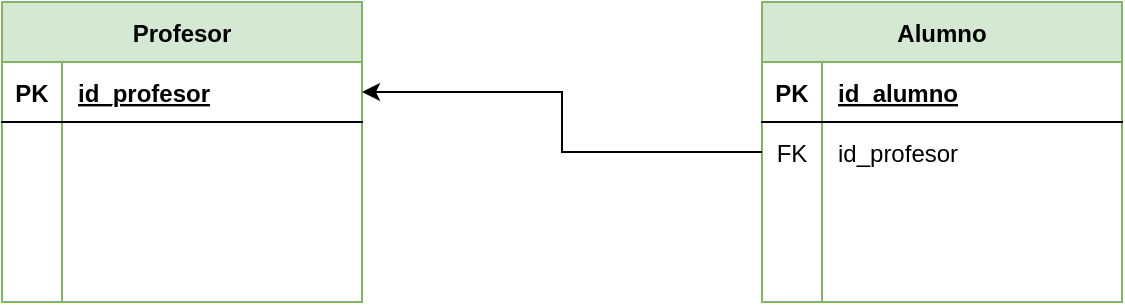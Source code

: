 <mxfile version="20.5.1" type="github" pages="9"><diagram id="I9xCYuwMl6YaKsRDQWba" name="Ejercicio 1"><mxGraphModel dx="1422" dy="771" grid="1" gridSize="10" guides="1" tooltips="1" connect="1" arrows="1" fold="1" page="1" pageScale="1" pageWidth="827" pageHeight="1169" math="0" shadow="0"><root><mxCell id="0"/><mxCell id="1" parent="0"/><mxCell id="DHz3ztmZE1kuZbaSQYKd-1" value="Profesor" style="shape=table;startSize=30;container=1;collapsible=1;childLayout=tableLayout;fixedRows=1;rowLines=0;fontStyle=1;align=center;resizeLast=1;fillColor=#d5e8d4;strokeColor=#82b366;" vertex="1" parent="1"><mxGeometry x="80" y="80" width="180" height="150" as="geometry"/></mxCell><mxCell id="DHz3ztmZE1kuZbaSQYKd-2" value="" style="shape=tableRow;horizontal=0;startSize=0;swimlaneHead=0;swimlaneBody=0;fillColor=none;collapsible=0;dropTarget=0;points=[[0,0.5],[1,0.5]];portConstraint=eastwest;top=0;left=0;right=0;bottom=1;" vertex="1" parent="DHz3ztmZE1kuZbaSQYKd-1"><mxGeometry y="30" width="180" height="30" as="geometry"/></mxCell><mxCell id="DHz3ztmZE1kuZbaSQYKd-3" value="PK" style="shape=partialRectangle;connectable=0;fillColor=none;top=0;left=0;bottom=0;right=0;fontStyle=1;overflow=hidden;" vertex="1" parent="DHz3ztmZE1kuZbaSQYKd-2"><mxGeometry width="30" height="30" as="geometry"><mxRectangle width="30" height="30" as="alternateBounds"/></mxGeometry></mxCell><mxCell id="DHz3ztmZE1kuZbaSQYKd-4" value="id_profesor" style="shape=partialRectangle;connectable=0;fillColor=none;top=0;left=0;bottom=0;right=0;align=left;spacingLeft=6;fontStyle=5;overflow=hidden;" vertex="1" parent="DHz3ztmZE1kuZbaSQYKd-2"><mxGeometry x="30" width="150" height="30" as="geometry"><mxRectangle width="150" height="30" as="alternateBounds"/></mxGeometry></mxCell><mxCell id="DHz3ztmZE1kuZbaSQYKd-5" value="" style="shape=tableRow;horizontal=0;startSize=0;swimlaneHead=0;swimlaneBody=0;fillColor=none;collapsible=0;dropTarget=0;points=[[0,0.5],[1,0.5]];portConstraint=eastwest;top=0;left=0;right=0;bottom=0;" vertex="1" parent="DHz3ztmZE1kuZbaSQYKd-1"><mxGeometry y="60" width="180" height="30" as="geometry"/></mxCell><mxCell id="DHz3ztmZE1kuZbaSQYKd-6" value="" style="shape=partialRectangle;connectable=0;fillColor=none;top=0;left=0;bottom=0;right=0;editable=1;overflow=hidden;" vertex="1" parent="DHz3ztmZE1kuZbaSQYKd-5"><mxGeometry width="30" height="30" as="geometry"><mxRectangle width="30" height="30" as="alternateBounds"/></mxGeometry></mxCell><mxCell id="DHz3ztmZE1kuZbaSQYKd-7" value="" style="shape=partialRectangle;connectable=0;fillColor=none;top=0;left=0;bottom=0;right=0;align=left;spacingLeft=6;overflow=hidden;" vertex="1" parent="DHz3ztmZE1kuZbaSQYKd-5"><mxGeometry x="30" width="150" height="30" as="geometry"><mxRectangle width="150" height="30" as="alternateBounds"/></mxGeometry></mxCell><mxCell id="DHz3ztmZE1kuZbaSQYKd-8" value="" style="shape=tableRow;horizontal=0;startSize=0;swimlaneHead=0;swimlaneBody=0;fillColor=none;collapsible=0;dropTarget=0;points=[[0,0.5],[1,0.5]];portConstraint=eastwest;top=0;left=0;right=0;bottom=0;" vertex="1" parent="DHz3ztmZE1kuZbaSQYKd-1"><mxGeometry y="90" width="180" height="30" as="geometry"/></mxCell><mxCell id="DHz3ztmZE1kuZbaSQYKd-9" value="" style="shape=partialRectangle;connectable=0;fillColor=none;top=0;left=0;bottom=0;right=0;editable=1;overflow=hidden;" vertex="1" parent="DHz3ztmZE1kuZbaSQYKd-8"><mxGeometry width="30" height="30" as="geometry"><mxRectangle width="30" height="30" as="alternateBounds"/></mxGeometry></mxCell><mxCell id="DHz3ztmZE1kuZbaSQYKd-10" value="" style="shape=partialRectangle;connectable=0;fillColor=none;top=0;left=0;bottom=0;right=0;align=left;spacingLeft=6;overflow=hidden;" vertex="1" parent="DHz3ztmZE1kuZbaSQYKd-8"><mxGeometry x="30" width="150" height="30" as="geometry"><mxRectangle width="150" height="30" as="alternateBounds"/></mxGeometry></mxCell><mxCell id="DHz3ztmZE1kuZbaSQYKd-11" value="" style="shape=tableRow;horizontal=0;startSize=0;swimlaneHead=0;swimlaneBody=0;fillColor=none;collapsible=0;dropTarget=0;points=[[0,0.5],[1,0.5]];portConstraint=eastwest;top=0;left=0;right=0;bottom=0;" vertex="1" parent="DHz3ztmZE1kuZbaSQYKd-1"><mxGeometry y="120" width="180" height="30" as="geometry"/></mxCell><mxCell id="DHz3ztmZE1kuZbaSQYKd-12" value="" style="shape=partialRectangle;connectable=0;fillColor=none;top=0;left=0;bottom=0;right=0;editable=1;overflow=hidden;" vertex="1" parent="DHz3ztmZE1kuZbaSQYKd-11"><mxGeometry width="30" height="30" as="geometry"><mxRectangle width="30" height="30" as="alternateBounds"/></mxGeometry></mxCell><mxCell id="DHz3ztmZE1kuZbaSQYKd-13" value="" style="shape=partialRectangle;connectable=0;fillColor=none;top=0;left=0;bottom=0;right=0;align=left;spacingLeft=6;overflow=hidden;" vertex="1" parent="DHz3ztmZE1kuZbaSQYKd-11"><mxGeometry x="30" width="150" height="30" as="geometry"><mxRectangle width="150" height="30" as="alternateBounds"/></mxGeometry></mxCell><mxCell id="DHz3ztmZE1kuZbaSQYKd-28" value="Alumno" style="shape=table;startSize=30;container=1;collapsible=1;childLayout=tableLayout;fixedRows=1;rowLines=0;fontStyle=1;align=center;resizeLast=1;fillColor=#d5e8d4;strokeColor=#82b366;" vertex="1" parent="1"><mxGeometry x="460" y="80" width="180" height="150" as="geometry"><mxRectangle x="460" y="210" width="90" height="30" as="alternateBounds"/></mxGeometry></mxCell><mxCell id="DHz3ztmZE1kuZbaSQYKd-29" value="" style="shape=tableRow;horizontal=0;startSize=0;swimlaneHead=0;swimlaneBody=0;fillColor=none;collapsible=0;dropTarget=0;points=[[0,0.5],[1,0.5]];portConstraint=eastwest;top=0;left=0;right=0;bottom=1;" vertex="1" parent="DHz3ztmZE1kuZbaSQYKd-28"><mxGeometry y="30" width="180" height="30" as="geometry"/></mxCell><mxCell id="DHz3ztmZE1kuZbaSQYKd-30" value="PK" style="shape=partialRectangle;connectable=0;fillColor=none;top=0;left=0;bottom=0;right=0;fontStyle=1;overflow=hidden;" vertex="1" parent="DHz3ztmZE1kuZbaSQYKd-29"><mxGeometry width="30" height="30" as="geometry"><mxRectangle width="30" height="30" as="alternateBounds"/></mxGeometry></mxCell><mxCell id="DHz3ztmZE1kuZbaSQYKd-31" value="id_alumno" style="shape=partialRectangle;connectable=0;fillColor=none;top=0;left=0;bottom=0;right=0;align=left;spacingLeft=6;fontStyle=5;overflow=hidden;" vertex="1" parent="DHz3ztmZE1kuZbaSQYKd-29"><mxGeometry x="30" width="150" height="30" as="geometry"><mxRectangle width="150" height="30" as="alternateBounds"/></mxGeometry></mxCell><mxCell id="DHz3ztmZE1kuZbaSQYKd-32" value="" style="shape=tableRow;horizontal=0;startSize=0;swimlaneHead=0;swimlaneBody=0;fillColor=none;collapsible=0;dropTarget=0;points=[[0,0.5],[1,0.5]];portConstraint=eastwest;top=0;left=0;right=0;bottom=0;" vertex="1" parent="DHz3ztmZE1kuZbaSQYKd-28"><mxGeometry y="60" width="180" height="30" as="geometry"/></mxCell><mxCell id="DHz3ztmZE1kuZbaSQYKd-33" value="FK" style="shape=partialRectangle;connectable=0;fillColor=none;top=0;left=0;bottom=0;right=0;editable=1;overflow=hidden;" vertex="1" parent="DHz3ztmZE1kuZbaSQYKd-32"><mxGeometry width="30" height="30" as="geometry"><mxRectangle width="30" height="30" as="alternateBounds"/></mxGeometry></mxCell><mxCell id="DHz3ztmZE1kuZbaSQYKd-34" value="id_profesor" style="shape=partialRectangle;connectable=0;fillColor=none;top=0;left=0;bottom=0;right=0;align=left;spacingLeft=6;overflow=hidden;" vertex="1" parent="DHz3ztmZE1kuZbaSQYKd-32"><mxGeometry x="30" width="150" height="30" as="geometry"><mxRectangle width="150" height="30" as="alternateBounds"/></mxGeometry></mxCell><mxCell id="DHz3ztmZE1kuZbaSQYKd-35" value="" style="shape=tableRow;horizontal=0;startSize=0;swimlaneHead=0;swimlaneBody=0;fillColor=none;collapsible=0;dropTarget=0;points=[[0,0.5],[1,0.5]];portConstraint=eastwest;top=0;left=0;right=0;bottom=0;" vertex="1" parent="DHz3ztmZE1kuZbaSQYKd-28"><mxGeometry y="90" width="180" height="30" as="geometry"/></mxCell><mxCell id="DHz3ztmZE1kuZbaSQYKd-36" value="" style="shape=partialRectangle;connectable=0;fillColor=none;top=0;left=0;bottom=0;right=0;editable=1;overflow=hidden;" vertex="1" parent="DHz3ztmZE1kuZbaSQYKd-35"><mxGeometry width="30" height="30" as="geometry"><mxRectangle width="30" height="30" as="alternateBounds"/></mxGeometry></mxCell><mxCell id="DHz3ztmZE1kuZbaSQYKd-37" value="" style="shape=partialRectangle;connectable=0;fillColor=none;top=0;left=0;bottom=0;right=0;align=left;spacingLeft=6;overflow=hidden;" vertex="1" parent="DHz3ztmZE1kuZbaSQYKd-35"><mxGeometry x="30" width="150" height="30" as="geometry"><mxRectangle width="150" height="30" as="alternateBounds"/></mxGeometry></mxCell><mxCell id="DHz3ztmZE1kuZbaSQYKd-38" value="" style="shape=tableRow;horizontal=0;startSize=0;swimlaneHead=0;swimlaneBody=0;fillColor=none;collapsible=0;dropTarget=0;points=[[0,0.5],[1,0.5]];portConstraint=eastwest;top=0;left=0;right=0;bottom=0;" vertex="1" parent="DHz3ztmZE1kuZbaSQYKd-28"><mxGeometry y="120" width="180" height="30" as="geometry"/></mxCell><mxCell id="DHz3ztmZE1kuZbaSQYKd-39" value="" style="shape=partialRectangle;connectable=0;fillColor=none;top=0;left=0;bottom=0;right=0;editable=1;overflow=hidden;" vertex="1" parent="DHz3ztmZE1kuZbaSQYKd-38"><mxGeometry width="30" height="30" as="geometry"><mxRectangle width="30" height="30" as="alternateBounds"/></mxGeometry></mxCell><mxCell id="DHz3ztmZE1kuZbaSQYKd-40" value="" style="shape=partialRectangle;connectable=0;fillColor=none;top=0;left=0;bottom=0;right=0;align=left;spacingLeft=6;overflow=hidden;" vertex="1" parent="DHz3ztmZE1kuZbaSQYKd-38"><mxGeometry x="30" width="150" height="30" as="geometry"><mxRectangle width="150" height="30" as="alternateBounds"/></mxGeometry></mxCell><mxCell id="aPKk1DLLz6sIIxX-Fx3J-1" style="edgeStyle=orthogonalEdgeStyle;rounded=0;orthogonalLoop=1;jettySize=auto;html=1;exitX=0;exitY=0.5;exitDx=0;exitDy=0;entryX=1;entryY=0.5;entryDx=0;entryDy=0;" edge="1" parent="1" source="DHz3ztmZE1kuZbaSQYKd-32" target="DHz3ztmZE1kuZbaSQYKd-2"><mxGeometry relative="1" as="geometry"/></mxCell></root></mxGraphModel></diagram><diagram name="Ejercicio 2" id="SXE7fTKyQeRSfeh0M_Va"><mxGraphModel dx="1422" dy="771" grid="1" gridSize="10" guides="1" tooltips="1" connect="1" arrows="1" fold="1" page="1" pageScale="1" pageWidth="827" pageHeight="1169" math="0" shadow="0"><root><mxCell id="EWbajILKKDwYGrpgO3aO-0"/><mxCell id="EWbajILKKDwYGrpgO3aO-1" parent="EWbajILKKDwYGrpgO3aO-0"/><mxCell id="j-FlxE_JqMoLPJv4zht_-0" value="Profesor" style="shape=table;startSize=30;container=1;collapsible=1;childLayout=tableLayout;fixedRows=1;rowLines=0;fontStyle=1;align=center;resizeLast=1;fillColor=#d5e8d4;strokeColor=#82b366;strokeWidth=2;" vertex="1" parent="EWbajILKKDwYGrpgO3aO-1"><mxGeometry x="80" y="80" width="180" height="150" as="geometry"/></mxCell><mxCell id="j-FlxE_JqMoLPJv4zht_-1" value="" style="shape=tableRow;horizontal=0;startSize=0;swimlaneHead=0;swimlaneBody=0;fillColor=none;collapsible=0;dropTarget=0;points=[[0,0.5],[1,0.5]];portConstraint=eastwest;top=0;left=0;right=0;bottom=1;" vertex="1" parent="j-FlxE_JqMoLPJv4zht_-0"><mxGeometry y="30" width="180" height="30" as="geometry"/></mxCell><mxCell id="j-FlxE_JqMoLPJv4zht_-2" value="PK" style="shape=partialRectangle;connectable=0;fillColor=none;top=0;left=0;bottom=0;right=0;fontStyle=1;overflow=hidden;" vertex="1" parent="j-FlxE_JqMoLPJv4zht_-1"><mxGeometry width="30" height="30" as="geometry"><mxRectangle width="30" height="30" as="alternateBounds"/></mxGeometry></mxCell><mxCell id="j-FlxE_JqMoLPJv4zht_-3" value="id_profesor" style="shape=partialRectangle;connectable=0;fillColor=none;top=0;left=0;bottom=0;right=0;align=left;spacingLeft=6;fontStyle=5;overflow=hidden;" vertex="1" parent="j-FlxE_JqMoLPJv4zht_-1"><mxGeometry x="30" width="150" height="30" as="geometry"><mxRectangle width="150" height="30" as="alternateBounds"/></mxGeometry></mxCell><mxCell id="j-FlxE_JqMoLPJv4zht_-4" value="" style="shape=tableRow;horizontal=0;startSize=0;swimlaneHead=0;swimlaneBody=0;fillColor=none;collapsible=0;dropTarget=0;points=[[0,0.5],[1,0.5]];portConstraint=eastwest;top=0;left=0;right=0;bottom=0;" vertex="1" parent="j-FlxE_JqMoLPJv4zht_-0"><mxGeometry y="60" width="180" height="30" as="geometry"/></mxCell><mxCell id="j-FlxE_JqMoLPJv4zht_-5" value="" style="shape=partialRectangle;connectable=0;fillColor=none;top=0;left=0;bottom=0;right=0;editable=1;overflow=hidden;" vertex="1" parent="j-FlxE_JqMoLPJv4zht_-4"><mxGeometry width="30" height="30" as="geometry"><mxRectangle width="30" height="30" as="alternateBounds"/></mxGeometry></mxCell><mxCell id="j-FlxE_JqMoLPJv4zht_-6" value="" style="shape=partialRectangle;connectable=0;fillColor=none;top=0;left=0;bottom=0;right=0;align=left;spacingLeft=6;overflow=hidden;" vertex="1" parent="j-FlxE_JqMoLPJv4zht_-4"><mxGeometry x="30" width="150" height="30" as="geometry"><mxRectangle width="150" height="30" as="alternateBounds"/></mxGeometry></mxCell><mxCell id="j-FlxE_JqMoLPJv4zht_-7" value="" style="shape=tableRow;horizontal=0;startSize=0;swimlaneHead=0;swimlaneBody=0;fillColor=none;collapsible=0;dropTarget=0;points=[[0,0.5],[1,0.5]];portConstraint=eastwest;top=0;left=0;right=0;bottom=0;" vertex="1" parent="j-FlxE_JqMoLPJv4zht_-0"><mxGeometry y="90" width="180" height="30" as="geometry"/></mxCell><mxCell id="j-FlxE_JqMoLPJv4zht_-8" value="" style="shape=partialRectangle;connectable=0;fillColor=none;top=0;left=0;bottom=0;right=0;editable=1;overflow=hidden;" vertex="1" parent="j-FlxE_JqMoLPJv4zht_-7"><mxGeometry width="30" height="30" as="geometry"><mxRectangle width="30" height="30" as="alternateBounds"/></mxGeometry></mxCell><mxCell id="j-FlxE_JqMoLPJv4zht_-9" value="" style="shape=partialRectangle;connectable=0;fillColor=none;top=0;left=0;bottom=0;right=0;align=left;spacingLeft=6;overflow=hidden;" vertex="1" parent="j-FlxE_JqMoLPJv4zht_-7"><mxGeometry x="30" width="150" height="30" as="geometry"><mxRectangle width="150" height="30" as="alternateBounds"/></mxGeometry></mxCell><mxCell id="j-FlxE_JqMoLPJv4zht_-10" value="" style="shape=tableRow;horizontal=0;startSize=0;swimlaneHead=0;swimlaneBody=0;fillColor=none;collapsible=0;dropTarget=0;points=[[0,0.5],[1,0.5]];portConstraint=eastwest;top=0;left=0;right=0;bottom=0;" vertex="1" parent="j-FlxE_JqMoLPJv4zht_-0"><mxGeometry y="120" width="180" height="30" as="geometry"/></mxCell><mxCell id="j-FlxE_JqMoLPJv4zht_-11" value="" style="shape=partialRectangle;connectable=0;fillColor=none;top=0;left=0;bottom=0;right=0;editable=1;overflow=hidden;" vertex="1" parent="j-FlxE_JqMoLPJv4zht_-10"><mxGeometry width="30" height="30" as="geometry"><mxRectangle width="30" height="30" as="alternateBounds"/></mxGeometry></mxCell><mxCell id="j-FlxE_JqMoLPJv4zht_-12" value="" style="shape=partialRectangle;connectable=0;fillColor=none;top=0;left=0;bottom=0;right=0;align=left;spacingLeft=6;overflow=hidden;" vertex="1" parent="j-FlxE_JqMoLPJv4zht_-10"><mxGeometry x="30" width="150" height="30" as="geometry"><mxRectangle width="150" height="30" as="alternateBounds"/></mxGeometry></mxCell><mxCell id="j-FlxE_JqMoLPJv4zht_-13" value="Alumno" style="shape=table;startSize=30;container=1;collapsible=1;childLayout=tableLayout;fixedRows=1;rowLines=0;fontStyle=1;align=center;resizeLast=1;fillColor=#d5e8d4;strokeColor=#82b366;strokeWidth=2;" vertex="1" parent="EWbajILKKDwYGrpgO3aO-1"><mxGeometry x="460" y="80" width="180" height="150" as="geometry"><mxRectangle x="460" y="210" width="90" height="30" as="alternateBounds"/></mxGeometry></mxCell><mxCell id="j-FlxE_JqMoLPJv4zht_-14" value="" style="shape=tableRow;horizontal=0;startSize=0;swimlaneHead=0;swimlaneBody=0;fillColor=none;collapsible=0;dropTarget=0;points=[[0,0.5],[1,0.5]];portConstraint=eastwest;top=0;left=0;right=0;bottom=1;" vertex="1" parent="j-FlxE_JqMoLPJv4zht_-13"><mxGeometry y="30" width="180" height="30" as="geometry"/></mxCell><mxCell id="j-FlxE_JqMoLPJv4zht_-15" value="PK" style="shape=partialRectangle;connectable=0;fillColor=none;top=0;left=0;bottom=0;right=0;fontStyle=1;overflow=hidden;" vertex="1" parent="j-FlxE_JqMoLPJv4zht_-14"><mxGeometry width="30" height="30" as="geometry"><mxRectangle width="30" height="30" as="alternateBounds"/></mxGeometry></mxCell><mxCell id="j-FlxE_JqMoLPJv4zht_-16" value="id_alumno" style="shape=partialRectangle;connectable=0;fillColor=none;top=0;left=0;bottom=0;right=0;align=left;spacingLeft=6;fontStyle=5;overflow=hidden;" vertex="1" parent="j-FlxE_JqMoLPJv4zht_-14"><mxGeometry x="30" width="150" height="30" as="geometry"><mxRectangle width="150" height="30" as="alternateBounds"/></mxGeometry></mxCell><mxCell id="j-FlxE_JqMoLPJv4zht_-17" value="" style="shape=tableRow;horizontal=0;startSize=0;swimlaneHead=0;swimlaneBody=0;fillColor=none;collapsible=0;dropTarget=0;points=[[0,0.5],[1,0.5]];portConstraint=eastwest;top=0;left=0;right=0;bottom=0;" vertex="1" parent="j-FlxE_JqMoLPJv4zht_-13"><mxGeometry y="60" width="180" height="30" as="geometry"/></mxCell><mxCell id="j-FlxE_JqMoLPJv4zht_-18" value="FK" style="shape=partialRectangle;connectable=0;fillColor=none;top=0;left=0;bottom=0;right=0;editable=1;overflow=hidden;" vertex="1" parent="j-FlxE_JqMoLPJv4zht_-17"><mxGeometry width="30" height="30" as="geometry"><mxRectangle width="30" height="30" as="alternateBounds"/></mxGeometry></mxCell><mxCell id="j-FlxE_JqMoLPJv4zht_-19" value="id_profesor" style="shape=partialRectangle;connectable=0;fillColor=none;top=0;left=0;bottom=0;right=0;align=left;spacingLeft=6;overflow=hidden;" vertex="1" parent="j-FlxE_JqMoLPJv4zht_-17"><mxGeometry x="30" width="150" height="30" as="geometry"><mxRectangle width="150" height="30" as="alternateBounds"/></mxGeometry></mxCell><mxCell id="j-FlxE_JqMoLPJv4zht_-20" value="" style="shape=tableRow;horizontal=0;startSize=0;swimlaneHead=0;swimlaneBody=0;fillColor=none;collapsible=0;dropTarget=0;points=[[0,0.5],[1,0.5]];portConstraint=eastwest;top=0;left=0;right=0;bottom=0;" vertex="1" parent="j-FlxE_JqMoLPJv4zht_-13"><mxGeometry y="90" width="180" height="30" as="geometry"/></mxCell><mxCell id="j-FlxE_JqMoLPJv4zht_-21" value="" style="shape=partialRectangle;connectable=0;fillColor=none;top=0;left=0;bottom=0;right=0;editable=1;overflow=hidden;" vertex="1" parent="j-FlxE_JqMoLPJv4zht_-20"><mxGeometry width="30" height="30" as="geometry"><mxRectangle width="30" height="30" as="alternateBounds"/></mxGeometry></mxCell><mxCell id="j-FlxE_JqMoLPJv4zht_-22" value="" style="shape=partialRectangle;connectable=0;fillColor=none;top=0;left=0;bottom=0;right=0;align=left;spacingLeft=6;overflow=hidden;" vertex="1" parent="j-FlxE_JqMoLPJv4zht_-20"><mxGeometry x="30" width="150" height="30" as="geometry"><mxRectangle width="150" height="30" as="alternateBounds"/></mxGeometry></mxCell><mxCell id="j-FlxE_JqMoLPJv4zht_-23" value="" style="shape=tableRow;horizontal=0;startSize=0;swimlaneHead=0;swimlaneBody=0;fillColor=none;collapsible=0;dropTarget=0;points=[[0,0.5],[1,0.5]];portConstraint=eastwest;top=0;left=0;right=0;bottom=0;" vertex="1" parent="j-FlxE_JqMoLPJv4zht_-13"><mxGeometry y="120" width="180" height="30" as="geometry"/></mxCell><mxCell id="j-FlxE_JqMoLPJv4zht_-24" value="" style="shape=partialRectangle;connectable=0;fillColor=none;top=0;left=0;bottom=0;right=0;editable=1;overflow=hidden;" vertex="1" parent="j-FlxE_JqMoLPJv4zht_-23"><mxGeometry width="30" height="30" as="geometry"><mxRectangle width="30" height="30" as="alternateBounds"/></mxGeometry></mxCell><mxCell id="j-FlxE_JqMoLPJv4zht_-25" value="" style="shape=partialRectangle;connectable=0;fillColor=none;top=0;left=0;bottom=0;right=0;align=left;spacingLeft=6;overflow=hidden;" vertex="1" parent="j-FlxE_JqMoLPJv4zht_-23"><mxGeometry x="30" width="150" height="30" as="geometry"><mxRectangle width="150" height="30" as="alternateBounds"/></mxGeometry></mxCell><mxCell id="j-FlxE_JqMoLPJv4zht_-28" style="edgeStyle=orthogonalEdgeStyle;rounded=0;orthogonalLoop=1;jettySize=auto;html=1;exitX=0;exitY=0.5;exitDx=0;exitDy=0;entryX=1;entryY=0.5;entryDx=0;entryDy=0;" edge="1" parent="EWbajILKKDwYGrpgO3aO-1" source="j-FlxE_JqMoLPJv4zht_-17" target="j-FlxE_JqMoLPJv4zht_-1"><mxGeometry relative="1" as="geometry"/></mxCell></root></mxGraphModel></diagram><diagram name="Ejercicio 3" id="MlmQ5COgg1Q7so9wt8WD"><mxGraphModel dx="1422" dy="771" grid="1" gridSize="10" guides="1" tooltips="1" connect="1" arrows="1" fold="1" page="1" pageScale="1" pageWidth="827" pageHeight="1169" math="0" shadow="0"><root><mxCell id="WOhl2LkgL-bnA3h0smGM-0"/><mxCell id="WOhl2LkgL-bnA3h0smGM-1" parent="WOhl2LkgL-bnA3h0smGM-0"/><mxCell id="qUw6VXZds-SVLcRAWVtf-0" value="Cliente" style="shape=table;startSize=30;container=1;collapsible=1;childLayout=tableLayout;fixedRows=1;rowLines=0;fontStyle=1;align=center;resizeLast=1;fillColor=#d5e8d4;strokeColor=#82b366;strokeWidth=2;" vertex="1" parent="WOhl2LkgL-bnA3h0smGM-1"><mxGeometry x="40" y="80" width="180" height="160" as="geometry"/></mxCell><mxCell id="qUw6VXZds-SVLcRAWVtf-1" value="" style="shape=tableRow;horizontal=0;startSize=0;swimlaneHead=0;swimlaneBody=0;fillColor=none;collapsible=0;dropTarget=0;points=[[0,0.5],[1,0.5]];portConstraint=eastwest;top=0;left=0;right=0;bottom=1;" vertex="1" parent="qUw6VXZds-SVLcRAWVtf-0"><mxGeometry y="30" width="180" height="30" as="geometry"/></mxCell><mxCell id="qUw6VXZds-SVLcRAWVtf-2" value="PK" style="shape=partialRectangle;connectable=0;fillColor=none;top=0;left=0;bottom=0;right=0;fontStyle=1;overflow=hidden;" vertex="1" parent="qUw6VXZds-SVLcRAWVtf-1"><mxGeometry width="30" height="30" as="geometry"><mxRectangle width="30" height="30" as="alternateBounds"/></mxGeometry></mxCell><mxCell id="qUw6VXZds-SVLcRAWVtf-3" value="id_cliente" style="shape=partialRectangle;connectable=0;fillColor=none;top=0;left=0;bottom=0;right=0;align=left;spacingLeft=6;fontStyle=5;overflow=hidden;" vertex="1" parent="qUw6VXZds-SVLcRAWVtf-1"><mxGeometry x="30" width="150" height="30" as="geometry"><mxRectangle width="150" height="30" as="alternateBounds"/></mxGeometry></mxCell><mxCell id="qUw6VXZds-SVLcRAWVtf-4" value="" style="shape=tableRow;horizontal=0;startSize=0;swimlaneHead=0;swimlaneBody=0;fillColor=none;collapsible=0;dropTarget=0;points=[[0,0.5],[1,0.5]];portConstraint=eastwest;top=0;left=0;right=0;bottom=0;" vertex="1" parent="qUw6VXZds-SVLcRAWVtf-0"><mxGeometry y="60" width="180" height="30" as="geometry"/></mxCell><mxCell id="qUw6VXZds-SVLcRAWVtf-5" value="" style="shape=partialRectangle;connectable=0;fillColor=none;top=0;left=0;bottom=0;right=0;editable=1;overflow=hidden;" vertex="1" parent="qUw6VXZds-SVLcRAWVtf-4"><mxGeometry width="30" height="30" as="geometry"><mxRectangle width="30" height="30" as="alternateBounds"/></mxGeometry></mxCell><mxCell id="qUw6VXZds-SVLcRAWVtf-6" value="" style="shape=partialRectangle;connectable=0;fillColor=none;top=0;left=0;bottom=0;right=0;align=left;spacingLeft=6;overflow=hidden;" vertex="1" parent="qUw6VXZds-SVLcRAWVtf-4"><mxGeometry x="30" width="150" height="30" as="geometry"><mxRectangle width="150" height="30" as="alternateBounds"/></mxGeometry></mxCell><mxCell id="qUw6VXZds-SVLcRAWVtf-7" value="" style="shape=tableRow;horizontal=0;startSize=0;swimlaneHead=0;swimlaneBody=0;fillColor=none;collapsible=0;dropTarget=0;points=[[0,0.5],[1,0.5]];portConstraint=eastwest;top=0;left=0;right=0;bottom=0;" vertex="1" parent="qUw6VXZds-SVLcRAWVtf-0"><mxGeometry y="90" width="180" height="30" as="geometry"/></mxCell><mxCell id="qUw6VXZds-SVLcRAWVtf-8" value="" style="shape=partialRectangle;connectable=0;fillColor=none;top=0;left=0;bottom=0;right=0;editable=1;overflow=hidden;" vertex="1" parent="qUw6VXZds-SVLcRAWVtf-7"><mxGeometry width="30" height="30" as="geometry"><mxRectangle width="30" height="30" as="alternateBounds"/></mxGeometry></mxCell><mxCell id="qUw6VXZds-SVLcRAWVtf-9" value="" style="shape=partialRectangle;connectable=0;fillColor=none;top=0;left=0;bottom=0;right=0;align=left;spacingLeft=6;overflow=hidden;" vertex="1" parent="qUw6VXZds-SVLcRAWVtf-7"><mxGeometry x="30" width="150" height="30" as="geometry"><mxRectangle width="150" height="30" as="alternateBounds"/></mxGeometry></mxCell><mxCell id="qUw6VXZds-SVLcRAWVtf-10" value="" style="shape=tableRow;horizontal=0;startSize=0;swimlaneHead=0;swimlaneBody=0;fillColor=none;collapsible=0;dropTarget=0;points=[[0,0.5],[1,0.5]];portConstraint=eastwest;top=0;left=0;right=0;bottom=0;" vertex="1" parent="qUw6VXZds-SVLcRAWVtf-0"><mxGeometry y="120" width="180" height="30" as="geometry"/></mxCell><mxCell id="qUw6VXZds-SVLcRAWVtf-11" value="" style="shape=partialRectangle;connectable=0;fillColor=none;top=0;left=0;bottom=0;right=0;editable=1;overflow=hidden;" vertex="1" parent="qUw6VXZds-SVLcRAWVtf-10"><mxGeometry width="30" height="30" as="geometry"><mxRectangle width="30" height="30" as="alternateBounds"/></mxGeometry></mxCell><mxCell id="qUw6VXZds-SVLcRAWVtf-12" value="" style="shape=partialRectangle;connectable=0;fillColor=none;top=0;left=0;bottom=0;right=0;align=left;spacingLeft=6;overflow=hidden;" vertex="1" parent="qUw6VXZds-SVLcRAWVtf-10"><mxGeometry x="30" width="150" height="30" as="geometry"><mxRectangle width="150" height="30" as="alternateBounds"/></mxGeometry></mxCell><mxCell id="qUw6VXZds-SVLcRAWVtf-13" value="Producto" style="shape=table;startSize=30;container=1;collapsible=1;childLayout=tableLayout;fixedRows=1;rowLines=0;fontStyle=1;align=center;resizeLast=1;fillColor=#d5e8d4;strokeColor=#82b366;strokeWidth=2;" vertex="1" parent="WOhl2LkgL-bnA3h0smGM-1"><mxGeometry x="620" y="80" width="180" height="160" as="geometry"/></mxCell><mxCell id="qUw6VXZds-SVLcRAWVtf-14" value="" style="shape=tableRow;horizontal=0;startSize=0;swimlaneHead=0;swimlaneBody=0;fillColor=none;collapsible=0;dropTarget=0;points=[[0,0.5],[1,0.5]];portConstraint=eastwest;top=0;left=0;right=0;bottom=1;" vertex="1" parent="qUw6VXZds-SVLcRAWVtf-13"><mxGeometry y="30" width="180" height="30" as="geometry"/></mxCell><mxCell id="qUw6VXZds-SVLcRAWVtf-15" value="PK" style="shape=partialRectangle;connectable=0;fillColor=none;top=0;left=0;bottom=0;right=0;fontStyle=1;overflow=hidden;" vertex="1" parent="qUw6VXZds-SVLcRAWVtf-14"><mxGeometry width="30" height="30" as="geometry"><mxRectangle width="30" height="30" as="alternateBounds"/></mxGeometry></mxCell><mxCell id="qUw6VXZds-SVLcRAWVtf-16" value="id_producto" style="shape=partialRectangle;connectable=0;fillColor=none;top=0;left=0;bottom=0;right=0;align=left;spacingLeft=6;fontStyle=5;overflow=hidden;" vertex="1" parent="qUw6VXZds-SVLcRAWVtf-14"><mxGeometry x="30" width="150" height="30" as="geometry"><mxRectangle width="150" height="30" as="alternateBounds"/></mxGeometry></mxCell><mxCell id="qUw6VXZds-SVLcRAWVtf-17" value="" style="shape=tableRow;horizontal=0;startSize=0;swimlaneHead=0;swimlaneBody=0;fillColor=none;collapsible=0;dropTarget=0;points=[[0,0.5],[1,0.5]];portConstraint=eastwest;top=0;left=0;right=0;bottom=0;" vertex="1" parent="qUw6VXZds-SVLcRAWVtf-13"><mxGeometry y="60" width="180" height="30" as="geometry"/></mxCell><mxCell id="qUw6VXZds-SVLcRAWVtf-18" value="" style="shape=partialRectangle;connectable=0;fillColor=none;top=0;left=0;bottom=0;right=0;editable=1;overflow=hidden;" vertex="1" parent="qUw6VXZds-SVLcRAWVtf-17"><mxGeometry width="30" height="30" as="geometry"><mxRectangle width="30" height="30" as="alternateBounds"/></mxGeometry></mxCell><mxCell id="qUw6VXZds-SVLcRAWVtf-19" value="" style="shape=partialRectangle;connectable=0;fillColor=none;top=0;left=0;bottom=0;right=0;align=left;spacingLeft=6;overflow=hidden;" vertex="1" parent="qUw6VXZds-SVLcRAWVtf-17"><mxGeometry x="30" width="150" height="30" as="geometry"><mxRectangle width="150" height="30" as="alternateBounds"/></mxGeometry></mxCell><mxCell id="qUw6VXZds-SVLcRAWVtf-20" value="" style="shape=tableRow;horizontal=0;startSize=0;swimlaneHead=0;swimlaneBody=0;fillColor=none;collapsible=0;dropTarget=0;points=[[0,0.5],[1,0.5]];portConstraint=eastwest;top=0;left=0;right=0;bottom=0;" vertex="1" parent="qUw6VXZds-SVLcRAWVtf-13"><mxGeometry y="90" width="180" height="30" as="geometry"/></mxCell><mxCell id="qUw6VXZds-SVLcRAWVtf-21" value="" style="shape=partialRectangle;connectable=0;fillColor=none;top=0;left=0;bottom=0;right=0;editable=1;overflow=hidden;" vertex="1" parent="qUw6VXZds-SVLcRAWVtf-20"><mxGeometry width="30" height="30" as="geometry"><mxRectangle width="30" height="30" as="alternateBounds"/></mxGeometry></mxCell><mxCell id="qUw6VXZds-SVLcRAWVtf-22" value="" style="shape=partialRectangle;connectable=0;fillColor=none;top=0;left=0;bottom=0;right=0;align=left;spacingLeft=6;overflow=hidden;" vertex="1" parent="qUw6VXZds-SVLcRAWVtf-20"><mxGeometry x="30" width="150" height="30" as="geometry"><mxRectangle width="150" height="30" as="alternateBounds"/></mxGeometry></mxCell><mxCell id="qUw6VXZds-SVLcRAWVtf-23" value="" style="shape=tableRow;horizontal=0;startSize=0;swimlaneHead=0;swimlaneBody=0;fillColor=none;collapsible=0;dropTarget=0;points=[[0,0.5],[1,0.5]];portConstraint=eastwest;top=0;left=0;right=0;bottom=0;" vertex="1" parent="qUw6VXZds-SVLcRAWVtf-13"><mxGeometry y="120" width="180" height="30" as="geometry"/></mxCell><mxCell id="qUw6VXZds-SVLcRAWVtf-24" value="" style="shape=partialRectangle;connectable=0;fillColor=none;top=0;left=0;bottom=0;right=0;editable=1;overflow=hidden;" vertex="1" parent="qUw6VXZds-SVLcRAWVtf-23"><mxGeometry width="30" height="30" as="geometry"><mxRectangle width="30" height="30" as="alternateBounds"/></mxGeometry></mxCell><mxCell id="qUw6VXZds-SVLcRAWVtf-25" value="" style="shape=partialRectangle;connectable=0;fillColor=none;top=0;left=0;bottom=0;right=0;align=left;spacingLeft=6;overflow=hidden;" vertex="1" parent="qUw6VXZds-SVLcRAWVtf-23"><mxGeometry x="30" width="150" height="30" as="geometry"><mxRectangle width="150" height="30" as="alternateBounds"/></mxGeometry></mxCell><mxCell id="7uQgDrFRqKOPJRxUc4vi-0" value="Table" style="shape=table;startSize=30;container=1;collapsible=1;childLayout=tableLayout;fixedRows=1;rowLines=0;fontStyle=1;align=center;resizeLast=1;fillColor=#fff2cc;strokeColor=#d6b656;strokeWidth=2;" vertex="1" parent="WOhl2LkgL-bnA3h0smGM-1"><mxGeometry x="330" y="80" width="180" height="160" as="geometry"/></mxCell><mxCell id="7uQgDrFRqKOPJRxUc4vi-1" value="" style="shape=tableRow;horizontal=0;startSize=0;swimlaneHead=0;swimlaneBody=0;fillColor=none;collapsible=0;dropTarget=0;points=[[0,0.5],[1,0.5]];portConstraint=eastwest;top=0;left=0;right=0;bottom=0;" vertex="1" parent="7uQgDrFRqKOPJRxUc4vi-0"><mxGeometry y="30" width="180" height="30" as="geometry"/></mxCell><mxCell id="7uQgDrFRqKOPJRxUc4vi-2" value="PK,FK1" style="shape=partialRectangle;connectable=0;fillColor=none;top=0;left=0;bottom=0;right=0;fontStyle=1;overflow=hidden;" vertex="1" parent="7uQgDrFRqKOPJRxUc4vi-1"><mxGeometry width="60" height="30" as="geometry"><mxRectangle width="60" height="30" as="alternateBounds"/></mxGeometry></mxCell><mxCell id="7uQgDrFRqKOPJRxUc4vi-3" value="id_cliente" style="shape=partialRectangle;connectable=0;fillColor=none;top=0;left=0;bottom=0;right=0;align=left;spacingLeft=6;fontStyle=5;overflow=hidden;" vertex="1" parent="7uQgDrFRqKOPJRxUc4vi-1"><mxGeometry x="60" width="120" height="30" as="geometry"><mxRectangle width="120" height="30" as="alternateBounds"/></mxGeometry></mxCell><mxCell id="7uQgDrFRqKOPJRxUc4vi-4" value="" style="shape=tableRow;horizontal=0;startSize=0;swimlaneHead=0;swimlaneBody=0;fillColor=none;collapsible=0;dropTarget=0;points=[[0,0.5],[1,0.5]];portConstraint=eastwest;top=0;left=0;right=0;bottom=1;" vertex="1" parent="7uQgDrFRqKOPJRxUc4vi-0"><mxGeometry y="60" width="180" height="30" as="geometry"/></mxCell><mxCell id="7uQgDrFRqKOPJRxUc4vi-5" value="PK,FK2" style="shape=partialRectangle;connectable=0;fillColor=none;top=0;left=0;bottom=0;right=0;fontStyle=1;overflow=hidden;" vertex="1" parent="7uQgDrFRqKOPJRxUc4vi-4"><mxGeometry width="60" height="30" as="geometry"><mxRectangle width="60" height="30" as="alternateBounds"/></mxGeometry></mxCell><mxCell id="7uQgDrFRqKOPJRxUc4vi-6" value="id_producto" style="shape=partialRectangle;connectable=0;fillColor=none;top=0;left=0;bottom=0;right=0;align=left;spacingLeft=6;fontStyle=5;overflow=hidden;" vertex="1" parent="7uQgDrFRqKOPJRxUc4vi-4"><mxGeometry x="60" width="120" height="30" as="geometry"><mxRectangle width="120" height="30" as="alternateBounds"/></mxGeometry></mxCell><mxCell id="7uQgDrFRqKOPJRxUc4vi-7" value="" style="shape=tableRow;horizontal=0;startSize=0;swimlaneHead=0;swimlaneBody=0;fillColor=none;collapsible=0;dropTarget=0;points=[[0,0.5],[1,0.5]];portConstraint=eastwest;top=0;left=0;right=0;bottom=0;" vertex="1" parent="7uQgDrFRqKOPJRxUc4vi-0"><mxGeometry y="90" width="180" height="30" as="geometry"/></mxCell><mxCell id="7uQgDrFRqKOPJRxUc4vi-8" value="" style="shape=partialRectangle;connectable=0;fillColor=none;top=0;left=0;bottom=0;right=0;editable=1;overflow=hidden;" vertex="1" parent="7uQgDrFRqKOPJRxUc4vi-7"><mxGeometry width="60" height="30" as="geometry"><mxRectangle width="60" height="30" as="alternateBounds"/></mxGeometry></mxCell><mxCell id="7uQgDrFRqKOPJRxUc4vi-9" value="Row 3" style="shape=partialRectangle;connectable=0;fillColor=none;top=0;left=0;bottom=0;right=0;align=left;spacingLeft=6;overflow=hidden;" vertex="1" parent="7uQgDrFRqKOPJRxUc4vi-7"><mxGeometry x="60" width="120" height="30" as="geometry"><mxRectangle width="120" height="30" as="alternateBounds"/></mxGeometry></mxCell><mxCell id="7uQgDrFRqKOPJRxUc4vi-10" value="" style="shape=tableRow;horizontal=0;startSize=0;swimlaneHead=0;swimlaneBody=0;fillColor=none;collapsible=0;dropTarget=0;points=[[0,0.5],[1,0.5]];portConstraint=eastwest;top=0;left=0;right=0;bottom=0;" vertex="1" parent="7uQgDrFRqKOPJRxUc4vi-0"><mxGeometry y="120" width="180" height="30" as="geometry"/></mxCell><mxCell id="7uQgDrFRqKOPJRxUc4vi-11" value="" style="shape=partialRectangle;connectable=0;fillColor=none;top=0;left=0;bottom=0;right=0;editable=1;overflow=hidden;" vertex="1" parent="7uQgDrFRqKOPJRxUc4vi-10"><mxGeometry width="60" height="30" as="geometry"><mxRectangle width="60" height="30" as="alternateBounds"/></mxGeometry></mxCell><mxCell id="7uQgDrFRqKOPJRxUc4vi-12" value="Row 4" style="shape=partialRectangle;connectable=0;fillColor=none;top=0;left=0;bottom=0;right=0;align=left;spacingLeft=6;overflow=hidden;" vertex="1" parent="7uQgDrFRqKOPJRxUc4vi-10"><mxGeometry x="60" width="120" height="30" as="geometry"><mxRectangle width="120" height="30" as="alternateBounds"/></mxGeometry></mxCell><mxCell id="7uQgDrFRqKOPJRxUc4vi-13" style="edgeStyle=orthogonalEdgeStyle;rounded=0;orthogonalLoop=1;jettySize=auto;html=1;exitX=0;exitY=0.5;exitDx=0;exitDy=0;" edge="1" parent="WOhl2LkgL-bnA3h0smGM-1" source="7uQgDrFRqKOPJRxUc4vi-1" target="qUw6VXZds-SVLcRAWVtf-1"><mxGeometry relative="1" as="geometry"/></mxCell><mxCell id="7uQgDrFRqKOPJRxUc4vi-14" style="edgeStyle=orthogonalEdgeStyle;rounded=0;orthogonalLoop=1;jettySize=auto;html=1;exitX=1;exitY=0.5;exitDx=0;exitDy=0;entryX=0;entryY=0.5;entryDx=0;entryDy=0;" edge="1" parent="WOhl2LkgL-bnA3h0smGM-1" source="7uQgDrFRqKOPJRxUc4vi-4" target="qUw6VXZds-SVLcRAWVtf-14"><mxGeometry relative="1" as="geometry"/></mxCell></root></mxGraphModel></diagram><diagram name="Ejercicio 4" id="Bd5q7kDcHmSDO5vvKYmC"><mxGraphModel dx="1422" dy="771" grid="1" gridSize="10" guides="1" tooltips="1" connect="1" arrows="1" fold="1" page="1" pageScale="1" pageWidth="827" pageHeight="1169" math="0" shadow="0"><root><mxCell id="th754BcQWTLNO8wjDopo-0"/><mxCell id="th754BcQWTLNO8wjDopo-1" parent="th754BcQWTLNO8wjDopo-0"/><mxCell id="v0aIKEo3VFZf2NdfNOdV-0" value="Persona" style="shape=table;startSize=30;container=1;collapsible=1;childLayout=tableLayout;fixedRows=1;rowLines=0;fontStyle=1;align=center;resizeLast=1;fillColor=#d5e8d4;strokeColor=#82b366;strokeWidth=2;" vertex="1" parent="th754BcQWTLNO8wjDopo-1"><mxGeometry x="120" y="80" width="180" height="160" as="geometry"/></mxCell><mxCell id="v0aIKEo3VFZf2NdfNOdV-1" value="" style="shape=tableRow;horizontal=0;startSize=0;swimlaneHead=0;swimlaneBody=0;fillColor=none;collapsible=0;dropTarget=0;points=[[0,0.5],[1,0.5]];portConstraint=eastwest;top=0;left=0;right=0;bottom=1;" vertex="1" parent="v0aIKEo3VFZf2NdfNOdV-0"><mxGeometry y="30" width="180" height="30" as="geometry"/></mxCell><mxCell id="v0aIKEo3VFZf2NdfNOdV-2" value="PK" style="shape=partialRectangle;connectable=0;fillColor=none;top=0;left=0;bottom=0;right=0;fontStyle=1;overflow=hidden;" vertex="1" parent="v0aIKEo3VFZf2NdfNOdV-1"><mxGeometry width="30" height="30" as="geometry"><mxRectangle width="30" height="30" as="alternateBounds"/></mxGeometry></mxCell><mxCell id="v0aIKEo3VFZf2NdfNOdV-3" value="id_persona" style="shape=partialRectangle;connectable=0;fillColor=none;top=0;left=0;bottom=0;right=0;align=left;spacingLeft=6;fontStyle=5;overflow=hidden;" vertex="1" parent="v0aIKEo3VFZf2NdfNOdV-1"><mxGeometry x="30" width="150" height="30" as="geometry"><mxRectangle width="150" height="30" as="alternateBounds"/></mxGeometry></mxCell><mxCell id="v0aIKEo3VFZf2NdfNOdV-4" style="edgeStyle=orthogonalEdgeStyle;rounded=0;orthogonalLoop=1;jettySize=auto;html=1;exitX=1;exitY=0.5;exitDx=0;exitDy=0;entryX=1;entryY=0.5;entryDx=0;entryDy=0;" edge="1" parent="v0aIKEo3VFZf2NdfNOdV-0" source="v0aIKEo3VFZf2NdfNOdV-5" target="v0aIKEo3VFZf2NdfNOdV-1"><mxGeometry relative="1" as="geometry"><Array as="points"><mxPoint x="220" y="75"/><mxPoint x="220" y="45"/></Array></mxGeometry></mxCell><mxCell id="v0aIKEo3VFZf2NdfNOdV-5" value="" style="shape=tableRow;horizontal=0;startSize=0;swimlaneHead=0;swimlaneBody=0;fillColor=none;collapsible=0;dropTarget=0;points=[[0,0.5],[1,0.5]];portConstraint=eastwest;top=0;left=0;right=0;bottom=0;" vertex="1" parent="v0aIKEo3VFZf2NdfNOdV-0"><mxGeometry y="60" width="180" height="30" as="geometry"/></mxCell><mxCell id="v0aIKEo3VFZf2NdfNOdV-6" value="FK" style="shape=partialRectangle;connectable=0;fillColor=none;top=0;left=0;bottom=0;right=0;editable=1;overflow=hidden;" vertex="1" parent="v0aIKEo3VFZf2NdfNOdV-5"><mxGeometry width="30" height="30" as="geometry"><mxRectangle width="30" height="30" as="alternateBounds"/></mxGeometry></mxCell><mxCell id="v0aIKEo3VFZf2NdfNOdV-7" value="id_persona_padre" style="shape=partialRectangle;connectable=0;fillColor=none;top=0;left=0;bottom=0;right=0;align=left;spacingLeft=6;overflow=hidden;" vertex="1" parent="v0aIKEo3VFZf2NdfNOdV-5"><mxGeometry x="30" width="150" height="30" as="geometry"><mxRectangle width="150" height="30" as="alternateBounds"/></mxGeometry></mxCell><mxCell id="v0aIKEo3VFZf2NdfNOdV-8" value="" style="shape=tableRow;horizontal=0;startSize=0;swimlaneHead=0;swimlaneBody=0;fillColor=none;collapsible=0;dropTarget=0;points=[[0,0.5],[1,0.5]];portConstraint=eastwest;top=0;left=0;right=0;bottom=0;" vertex="1" parent="v0aIKEo3VFZf2NdfNOdV-0"><mxGeometry y="90" width="180" height="30" as="geometry"/></mxCell><mxCell id="v0aIKEo3VFZf2NdfNOdV-9" value="" style="shape=partialRectangle;connectable=0;fillColor=none;top=0;left=0;bottom=0;right=0;editable=1;overflow=hidden;" vertex="1" parent="v0aIKEo3VFZf2NdfNOdV-8"><mxGeometry width="30" height="30" as="geometry"><mxRectangle width="30" height="30" as="alternateBounds"/></mxGeometry></mxCell><mxCell id="v0aIKEo3VFZf2NdfNOdV-10" value="" style="shape=partialRectangle;connectable=0;fillColor=none;top=0;left=0;bottom=0;right=0;align=left;spacingLeft=6;overflow=hidden;" vertex="1" parent="v0aIKEo3VFZf2NdfNOdV-8"><mxGeometry x="30" width="150" height="30" as="geometry"><mxRectangle width="150" height="30" as="alternateBounds"/></mxGeometry></mxCell><mxCell id="v0aIKEo3VFZf2NdfNOdV-11" value="" style="shape=tableRow;horizontal=0;startSize=0;swimlaneHead=0;swimlaneBody=0;fillColor=none;collapsible=0;dropTarget=0;points=[[0,0.5],[1,0.5]];portConstraint=eastwest;top=0;left=0;right=0;bottom=0;" vertex="1" parent="v0aIKEo3VFZf2NdfNOdV-0"><mxGeometry y="120" width="180" height="30" as="geometry"/></mxCell><mxCell id="v0aIKEo3VFZf2NdfNOdV-12" value="" style="shape=partialRectangle;connectable=0;fillColor=none;top=0;left=0;bottom=0;right=0;editable=1;overflow=hidden;" vertex="1" parent="v0aIKEo3VFZf2NdfNOdV-11"><mxGeometry width="30" height="30" as="geometry"><mxRectangle width="30" height="30" as="alternateBounds"/></mxGeometry></mxCell><mxCell id="v0aIKEo3VFZf2NdfNOdV-13" value="" style="shape=partialRectangle;connectable=0;fillColor=none;top=0;left=0;bottom=0;right=0;align=left;spacingLeft=6;overflow=hidden;" vertex="1" parent="v0aIKEo3VFZf2NdfNOdV-11"><mxGeometry x="30" width="150" height="30" as="geometry"><mxRectangle width="150" height="30" as="alternateBounds"/></mxGeometry></mxCell></root></mxGraphModel></diagram><diagram name="Ejercicio 5" id="KV0BBAS70a3QT84-VtqS"><mxGraphModel dx="1422" dy="771" grid="1" gridSize="10" guides="1" tooltips="1" connect="1" arrows="1" fold="1" page="1" pageScale="1" pageWidth="827" pageHeight="1169" math="0" shadow="0"><root><mxCell id="LTIDjhXbJhGke930sc2i-0"/><mxCell id="LTIDjhXbJhGke930sc2i-1" parent="LTIDjhXbJhGke930sc2i-0"/><mxCell id="_4OZOinS8S3ScafWmf5e-0" value="Atleta" style="shape=table;startSize=30;container=1;collapsible=1;childLayout=tableLayout;fixedRows=1;rowLines=0;fontStyle=1;align=center;resizeLast=1;fillColor=#d5e8d4;strokeColor=#82b366;strokeWidth=2;" vertex="1" parent="LTIDjhXbJhGke930sc2i-1"><mxGeometry x="130" y="30" width="180" height="160" as="geometry"/></mxCell><mxCell id="_4OZOinS8S3ScafWmf5e-1" value="" style="shape=tableRow;horizontal=0;startSize=0;swimlaneHead=0;swimlaneBody=0;fillColor=none;collapsible=0;dropTarget=0;points=[[0,0.5],[1,0.5]];portConstraint=eastwest;top=0;left=0;right=0;bottom=1;" vertex="1" parent="_4OZOinS8S3ScafWmf5e-0"><mxGeometry y="30" width="180" height="30" as="geometry"/></mxCell><mxCell id="_4OZOinS8S3ScafWmf5e-2" value="PK" style="shape=partialRectangle;connectable=0;fillColor=none;top=0;left=0;bottom=0;right=0;fontStyle=1;overflow=hidden;" vertex="1" parent="_4OZOinS8S3ScafWmf5e-1"><mxGeometry width="30" height="30" as="geometry"><mxRectangle width="30" height="30" as="alternateBounds"/></mxGeometry></mxCell><mxCell id="_4OZOinS8S3ScafWmf5e-3" value="id_atleta" style="shape=partialRectangle;connectable=0;fillColor=none;top=0;left=0;bottom=0;right=0;align=left;spacingLeft=6;fontStyle=5;overflow=hidden;" vertex="1" parent="_4OZOinS8S3ScafWmf5e-1"><mxGeometry x="30" width="150" height="30" as="geometry"><mxRectangle width="150" height="30" as="alternateBounds"/></mxGeometry></mxCell><mxCell id="_4OZOinS8S3ScafWmf5e-4" style="edgeStyle=orthogonalEdgeStyle;rounded=0;orthogonalLoop=1;jettySize=auto;html=1;exitX=1;exitY=0.5;exitDx=0;exitDy=0;entryX=1;entryY=0.5;entryDx=0;entryDy=0;" edge="1" parent="_4OZOinS8S3ScafWmf5e-0" source="_4OZOinS8S3ScafWmf5e-5" target="_4OZOinS8S3ScafWmf5e-1"><mxGeometry relative="1" as="geometry"><Array as="points"><mxPoint x="220" y="75"/><mxPoint x="220" y="45"/></Array></mxGeometry></mxCell><mxCell id="_4OZOinS8S3ScafWmf5e-5" value="" style="shape=tableRow;horizontal=0;startSize=0;swimlaneHead=0;swimlaneBody=0;fillColor=none;collapsible=0;dropTarget=0;points=[[0,0.5],[1,0.5]];portConstraint=eastwest;top=0;left=0;right=0;bottom=0;" vertex="1" parent="_4OZOinS8S3ScafWmf5e-0"><mxGeometry y="60" width="180" height="30" as="geometry"/></mxCell><mxCell id="_4OZOinS8S3ScafWmf5e-6" value="FK" style="shape=partialRectangle;connectable=0;fillColor=none;top=0;left=0;bottom=0;right=0;editable=1;overflow=hidden;" vertex="1" parent="_4OZOinS8S3ScafWmf5e-5"><mxGeometry width="30" height="30" as="geometry"><mxRectangle width="30" height="30" as="alternateBounds"/></mxGeometry></mxCell><mxCell id="_4OZOinS8S3ScafWmf5e-7" value="id_atleta_relevo" style="shape=partialRectangle;connectable=0;fillColor=none;top=0;left=0;bottom=0;right=0;align=left;spacingLeft=6;overflow=hidden;" vertex="1" parent="_4OZOinS8S3ScafWmf5e-5"><mxGeometry x="30" width="150" height="30" as="geometry"><mxRectangle width="150" height="30" as="alternateBounds"/></mxGeometry></mxCell><mxCell id="_4OZOinS8S3ScafWmf5e-8" value="" style="shape=tableRow;horizontal=0;startSize=0;swimlaneHead=0;swimlaneBody=0;fillColor=none;collapsible=0;dropTarget=0;points=[[0,0.5],[1,0.5]];portConstraint=eastwest;top=0;left=0;right=0;bottom=0;" vertex="1" parent="_4OZOinS8S3ScafWmf5e-0"><mxGeometry y="90" width="180" height="30" as="geometry"/></mxCell><mxCell id="_4OZOinS8S3ScafWmf5e-9" value="" style="shape=partialRectangle;connectable=0;fillColor=none;top=0;left=0;bottom=0;right=0;editable=1;overflow=hidden;" vertex="1" parent="_4OZOinS8S3ScafWmf5e-8"><mxGeometry width="30" height="30" as="geometry"><mxRectangle width="30" height="30" as="alternateBounds"/></mxGeometry></mxCell><mxCell id="_4OZOinS8S3ScafWmf5e-10" value="" style="shape=partialRectangle;connectable=0;fillColor=none;top=0;left=0;bottom=0;right=0;align=left;spacingLeft=6;overflow=hidden;" vertex="1" parent="_4OZOinS8S3ScafWmf5e-8"><mxGeometry x="30" width="150" height="30" as="geometry"><mxRectangle width="150" height="30" as="alternateBounds"/></mxGeometry></mxCell><mxCell id="_4OZOinS8S3ScafWmf5e-11" value="" style="shape=tableRow;horizontal=0;startSize=0;swimlaneHead=0;swimlaneBody=0;fillColor=none;collapsible=0;dropTarget=0;points=[[0,0.5],[1,0.5]];portConstraint=eastwest;top=0;left=0;right=0;bottom=0;" vertex="1" parent="_4OZOinS8S3ScafWmf5e-0"><mxGeometry y="120" width="180" height="30" as="geometry"/></mxCell><mxCell id="_4OZOinS8S3ScafWmf5e-12" value="" style="shape=partialRectangle;connectable=0;fillColor=none;top=0;left=0;bottom=0;right=0;editable=1;overflow=hidden;" vertex="1" parent="_4OZOinS8S3ScafWmf5e-11"><mxGeometry width="30" height="30" as="geometry"><mxRectangle width="30" height="30" as="alternateBounds"/></mxGeometry></mxCell><mxCell id="_4OZOinS8S3ScafWmf5e-13" value="" style="shape=partialRectangle;connectable=0;fillColor=none;top=0;left=0;bottom=0;right=0;align=left;spacingLeft=6;overflow=hidden;" vertex="1" parent="_4OZOinS8S3ScafWmf5e-11"><mxGeometry x="30" width="150" height="30" as="geometry"><mxRectangle width="150" height="30" as="alternateBounds"/></mxGeometry></mxCell></root></mxGraphModel></diagram><diagram name="Ejercicio 6" id="VQMKh4G_py5wTetaQZ0L"><mxGraphModel dx="1422" dy="771" grid="1" gridSize="10" guides="1" tooltips="1" connect="1" arrows="1" fold="1" page="1" pageScale="1" pageWidth="827" pageHeight="1169" math="0" shadow="0"><root><mxCell id="mukURKFqBmVqVqa2YYMu-0"/><mxCell id="mukURKFqBmVqVqa2YYMu-1" parent="mukURKFqBmVqVqa2YYMu-0"/><mxCell id="7c5amE1rQDSWGteTf_Fa-0" value="Empleado" style="shape=table;startSize=30;container=1;collapsible=1;childLayout=tableLayout;fixedRows=1;rowLines=0;fontStyle=1;align=center;resizeLast=1;strokeWidth=2;fillColor=#d5e8d4;strokeColor=#82b366;" vertex="1" parent="mukURKFqBmVqVqa2YYMu-1"><mxGeometry x="370" y="240" width="180" height="180" as="geometry"/></mxCell><mxCell id="7c5amE1rQDSWGteTf_Fa-1" value="" style="shape=tableRow;horizontal=0;startSize=0;swimlaneHead=0;swimlaneBody=0;fillColor=none;collapsible=0;dropTarget=0;points=[[0,0.5],[1,0.5]];portConstraint=eastwest;top=0;left=0;right=0;bottom=1;strokeWidth=2;" vertex="1" parent="7c5amE1rQDSWGteTf_Fa-0"><mxGeometry y="30" width="180" height="30" as="geometry"/></mxCell><mxCell id="7c5amE1rQDSWGteTf_Fa-2" value="PK" style="shape=partialRectangle;connectable=0;fillColor=none;top=0;left=0;bottom=0;right=0;fontStyle=1;overflow=hidden;strokeWidth=2;" vertex="1" parent="7c5amE1rQDSWGteTf_Fa-1"><mxGeometry width="30" height="30" as="geometry"><mxRectangle width="30" height="30" as="alternateBounds"/></mxGeometry></mxCell><mxCell id="7c5amE1rQDSWGteTf_Fa-3" value="Nº_empleado" style="shape=partialRectangle;connectable=0;fillColor=none;top=0;left=0;bottom=0;right=0;align=left;spacingLeft=6;fontStyle=5;overflow=hidden;strokeWidth=2;" vertex="1" parent="7c5amE1rQDSWGteTf_Fa-1"><mxGeometry x="30" width="150" height="30" as="geometry"><mxRectangle width="150" height="30" as="alternateBounds"/></mxGeometry></mxCell><mxCell id="7c5amE1rQDSWGteTf_Fa-4" value="" style="shape=tableRow;horizontal=0;startSize=0;swimlaneHead=0;swimlaneBody=0;fillColor=none;collapsible=0;dropTarget=0;points=[[0,0.5],[1,0.5]];portConstraint=eastwest;top=0;left=0;right=0;bottom=0;strokeWidth=2;" vertex="1" parent="7c5amE1rQDSWGteTf_Fa-0"><mxGeometry y="60" width="180" height="30" as="geometry"/></mxCell><mxCell id="7c5amE1rQDSWGteTf_Fa-5" value="" style="shape=partialRectangle;connectable=0;fillColor=none;top=0;left=0;bottom=0;right=0;editable=1;overflow=hidden;strokeWidth=2;" vertex="1" parent="7c5amE1rQDSWGteTf_Fa-4"><mxGeometry width="30" height="30" as="geometry"><mxRectangle width="30" height="30" as="alternateBounds"/></mxGeometry></mxCell><mxCell id="7c5amE1rQDSWGteTf_Fa-6" value="Apellido" style="shape=partialRectangle;connectable=0;fillColor=none;top=0;left=0;bottom=0;right=0;align=left;spacingLeft=6;overflow=hidden;strokeWidth=2;" vertex="1" parent="7c5amE1rQDSWGteTf_Fa-4"><mxGeometry x="30" width="150" height="30" as="geometry"><mxRectangle width="150" height="30" as="alternateBounds"/></mxGeometry></mxCell><mxCell id="7c5amE1rQDSWGteTf_Fa-7" value="" style="shape=tableRow;horizontal=0;startSize=0;swimlaneHead=0;swimlaneBody=0;fillColor=none;collapsible=0;dropTarget=0;points=[[0,0.5],[1,0.5]];portConstraint=eastwest;top=0;left=0;right=0;bottom=0;strokeWidth=2;" vertex="1" parent="7c5amE1rQDSWGteTf_Fa-0"><mxGeometry y="90" width="180" height="30" as="geometry"/></mxCell><mxCell id="7c5amE1rQDSWGteTf_Fa-8" value="" style="shape=partialRectangle;connectable=0;fillColor=none;top=0;left=0;bottom=0;right=0;editable=1;overflow=hidden;strokeWidth=2;" vertex="1" parent="7c5amE1rQDSWGteTf_Fa-7"><mxGeometry width="30" height="30" as="geometry"><mxRectangle width="30" height="30" as="alternateBounds"/></mxGeometry></mxCell><mxCell id="7c5amE1rQDSWGteTf_Fa-9" value="Salario" style="shape=partialRectangle;connectable=0;fillColor=none;top=0;left=0;bottom=0;right=0;align=left;spacingLeft=6;overflow=hidden;strokeWidth=2;" vertex="1" parent="7c5amE1rQDSWGteTf_Fa-7"><mxGeometry x="30" width="150" height="30" as="geometry"><mxRectangle width="150" height="30" as="alternateBounds"/></mxGeometry></mxCell><mxCell id="7c5amE1rQDSWGteTf_Fa-10" value="" style="shape=tableRow;horizontal=0;startSize=0;swimlaneHead=0;swimlaneBody=0;fillColor=none;collapsible=0;dropTarget=0;points=[[0,0.5],[1,0.5]];portConstraint=eastwest;top=0;left=0;right=0;bottom=0;strokeWidth=2;" vertex="1" parent="7c5amE1rQDSWGteTf_Fa-0"><mxGeometry y="120" width="180" height="30" as="geometry"/></mxCell><mxCell id="7c5amE1rQDSWGteTf_Fa-11" value="" style="shape=partialRectangle;connectable=0;fillColor=none;top=0;left=0;bottom=0;right=0;editable=1;overflow=hidden;strokeWidth=2;" vertex="1" parent="7c5amE1rQDSWGteTf_Fa-10"><mxGeometry width="30" height="30" as="geometry"><mxRectangle width="30" height="30" as="alternateBounds"/></mxGeometry></mxCell><mxCell id="7c5amE1rQDSWGteTf_Fa-12" value="Nºdepartamento" style="shape=partialRectangle;connectable=0;fillColor=none;top=0;left=0;bottom=0;right=0;align=left;spacingLeft=6;overflow=hidden;strokeWidth=2;" vertex="1" parent="7c5amE1rQDSWGteTf_Fa-10"><mxGeometry x="30" width="150" height="30" as="geometry"><mxRectangle width="150" height="30" as="alternateBounds"/></mxGeometry></mxCell><mxCell id="7c5amE1rQDSWGteTf_Fa-13" style="edgeStyle=orthogonalEdgeStyle;rounded=0;orthogonalLoop=1;jettySize=auto;html=1;exitX=1;exitY=0.5;exitDx=0;exitDy=0;entryX=1;entryY=0.5;entryDx=0;entryDy=0;" edge="1" parent="7c5amE1rQDSWGteTf_Fa-0" source="7c5amE1rQDSWGteTf_Fa-14" target="7c5amE1rQDSWGteTf_Fa-1"><mxGeometry relative="1" as="geometry"/></mxCell><mxCell id="7c5amE1rQDSWGteTf_Fa-14" value="" style="shape=tableRow;horizontal=0;startSize=0;swimlaneHead=0;swimlaneBody=0;fillColor=none;collapsible=0;dropTarget=0;points=[[0,0.5],[1,0.5]];portConstraint=eastwest;top=0;left=0;right=0;bottom=0;strokeWidth=2;" vertex="1" parent="7c5amE1rQDSWGteTf_Fa-0"><mxGeometry y="150" width="180" height="30" as="geometry"/></mxCell><mxCell id="7c5amE1rQDSWGteTf_Fa-15" value="FK" style="shape=partialRectangle;connectable=0;fillColor=none;top=0;left=0;bottom=0;right=0;fontStyle=0;overflow=hidden;strokeWidth=2;" vertex="1" parent="7c5amE1rQDSWGteTf_Fa-14"><mxGeometry width="30" height="30" as="geometry"><mxRectangle width="30" height="30" as="alternateBounds"/></mxGeometry></mxCell><mxCell id="7c5amE1rQDSWGteTf_Fa-16" value="Nº_empleado_Jefe" style="shape=partialRectangle;connectable=0;fillColor=none;top=0;left=0;bottom=0;right=0;align=left;spacingLeft=6;fontStyle=0;overflow=hidden;strokeWidth=2;" vertex="1" parent="7c5amE1rQDSWGteTf_Fa-14"><mxGeometry x="30" width="150" height="30" as="geometry"><mxRectangle width="150" height="30" as="alternateBounds"/></mxGeometry></mxCell><mxCell id="7c5amE1rQDSWGteTf_Fa-17" value="Departamento" style="shape=table;startSize=30;container=1;collapsible=1;childLayout=tableLayout;fixedRows=1;rowLines=0;fontStyle=1;align=center;resizeLast=1;strokeWidth=2;fillColor=#d5e8d4;strokeColor=#82b366;" vertex="1" parent="mukURKFqBmVqVqa2YYMu-1"><mxGeometry x="40" y="240" width="180" height="160" as="geometry"/></mxCell><mxCell id="7c5amE1rQDSWGteTf_Fa-18" value="" style="shape=tableRow;horizontal=0;startSize=0;swimlaneHead=0;swimlaneBody=0;fillColor=none;collapsible=0;dropTarget=0;points=[[0,0.5],[1,0.5]];portConstraint=eastwest;top=0;left=0;right=0;bottom=1;strokeWidth=2;" vertex="1" parent="7c5amE1rQDSWGteTf_Fa-17"><mxGeometry y="30" width="180" height="30" as="geometry"/></mxCell><mxCell id="7c5amE1rQDSWGteTf_Fa-19" value="PK" style="shape=partialRectangle;connectable=0;fillColor=none;top=0;left=0;bottom=0;right=0;fontStyle=1;overflow=hidden;strokeWidth=2;" vertex="1" parent="7c5amE1rQDSWGteTf_Fa-18"><mxGeometry width="30" height="30" as="geometry"><mxRectangle width="30" height="30" as="alternateBounds"/></mxGeometry></mxCell><mxCell id="7c5amE1rQDSWGteTf_Fa-20" value="Nº_departamento" style="shape=partialRectangle;connectable=0;fillColor=none;top=0;left=0;bottom=0;right=0;align=left;spacingLeft=6;fontStyle=5;overflow=hidden;strokeWidth=2;" vertex="1" parent="7c5amE1rQDSWGteTf_Fa-18"><mxGeometry x="30" width="150" height="30" as="geometry"><mxRectangle width="150" height="30" as="alternateBounds"/></mxGeometry></mxCell><mxCell id="7c5amE1rQDSWGteTf_Fa-21" value="" style="shape=tableRow;horizontal=0;startSize=0;swimlaneHead=0;swimlaneBody=0;fillColor=none;collapsible=0;dropTarget=0;points=[[0,0.5],[1,0.5]];portConstraint=eastwest;top=0;left=0;right=0;bottom=0;strokeWidth=2;" vertex="1" parent="7c5amE1rQDSWGteTf_Fa-17"><mxGeometry y="60" width="180" height="30" as="geometry"/></mxCell><mxCell id="7c5amE1rQDSWGteTf_Fa-22" value="" style="shape=partialRectangle;connectable=0;fillColor=none;top=0;left=0;bottom=0;right=0;editable=1;overflow=hidden;strokeWidth=2;" vertex="1" parent="7c5amE1rQDSWGteTf_Fa-21"><mxGeometry width="30" height="30" as="geometry"><mxRectangle width="30" height="30" as="alternateBounds"/></mxGeometry></mxCell><mxCell id="7c5amE1rQDSWGteTf_Fa-23" value="Nombre" style="shape=partialRectangle;connectable=0;fillColor=none;top=0;left=0;bottom=0;right=0;align=left;spacingLeft=6;overflow=hidden;strokeWidth=2;" vertex="1" parent="7c5amE1rQDSWGteTf_Fa-21"><mxGeometry x="30" width="150" height="30" as="geometry"><mxRectangle width="150" height="30" as="alternateBounds"/></mxGeometry></mxCell><mxCell id="7c5amE1rQDSWGteTf_Fa-24" value="" style="shape=tableRow;horizontal=0;startSize=0;swimlaneHead=0;swimlaneBody=0;fillColor=none;collapsible=0;dropTarget=0;points=[[0,0.5],[1,0.5]];portConstraint=eastwest;top=0;left=0;right=0;bottom=0;strokeWidth=2;" vertex="1" parent="7c5amE1rQDSWGteTf_Fa-17"><mxGeometry y="90" width="180" height="30" as="geometry"/></mxCell><mxCell id="7c5amE1rQDSWGteTf_Fa-25" value="" style="shape=partialRectangle;connectable=0;fillColor=none;top=0;left=0;bottom=0;right=0;editable=1;overflow=hidden;strokeWidth=2;" vertex="1" parent="7c5amE1rQDSWGteTf_Fa-24"><mxGeometry width="30" height="30" as="geometry"><mxRectangle width="30" height="30" as="alternateBounds"/></mxGeometry></mxCell><mxCell id="7c5amE1rQDSWGteTf_Fa-26" value="Localidad" style="shape=partialRectangle;connectable=0;fillColor=none;top=0;left=0;bottom=0;right=0;align=left;spacingLeft=6;overflow=hidden;strokeWidth=2;" vertex="1" parent="7c5amE1rQDSWGteTf_Fa-24"><mxGeometry x="30" width="150" height="30" as="geometry"><mxRectangle width="150" height="30" as="alternateBounds"/></mxGeometry></mxCell><mxCell id="7c5amE1rQDSWGteTf_Fa-27" value="" style="shape=tableRow;horizontal=0;startSize=0;swimlaneHead=0;swimlaneBody=0;fillColor=none;collapsible=0;dropTarget=0;points=[[0,0.5],[1,0.5]];portConstraint=eastwest;top=0;left=0;right=0;bottom=0;strokeWidth=2;" vertex="1" parent="7c5amE1rQDSWGteTf_Fa-17"><mxGeometry y="120" width="180" height="30" as="geometry"/></mxCell><mxCell id="7c5amE1rQDSWGteTf_Fa-28" value="" style="shape=partialRectangle;connectable=0;fillColor=none;top=0;left=0;bottom=0;right=0;editable=1;overflow=hidden;strokeWidth=2;" vertex="1" parent="7c5amE1rQDSWGteTf_Fa-27"><mxGeometry width="30" height="30" as="geometry"><mxRectangle width="30" height="30" as="alternateBounds"/></mxGeometry></mxCell><mxCell id="7c5amE1rQDSWGteTf_Fa-29" value="Nº_empleado" style="shape=partialRectangle;connectable=0;fillColor=none;top=0;left=0;bottom=0;right=0;align=left;spacingLeft=6;overflow=hidden;strokeWidth=2;" vertex="1" parent="7c5amE1rQDSWGteTf_Fa-27"><mxGeometry x="30" width="150" height="30" as="geometry"><mxRectangle width="150" height="30" as="alternateBounds"/></mxGeometry></mxCell><mxCell id="7c5amE1rQDSWGteTf_Fa-30" style="edgeStyle=orthogonalEdgeStyle;rounded=0;orthogonalLoop=1;jettySize=auto;html=1;exitX=0;exitY=0.5;exitDx=0;exitDy=0;entryX=1;entryY=0.5;entryDx=0;entryDy=0;" edge="1" parent="mukURKFqBmVqVqa2YYMu-1" source="7c5amE1rQDSWGteTf_Fa-10" target="7c5amE1rQDSWGteTf_Fa-18"><mxGeometry relative="1" as="geometry"/></mxCell><mxCell id="7c5amE1rQDSWGteTf_Fa-31" style="edgeStyle=orthogonalEdgeStyle;rounded=0;orthogonalLoop=1;jettySize=auto;html=1;exitX=1;exitY=0.5;exitDx=0;exitDy=0;entryX=0;entryY=0.5;entryDx=0;entryDy=0;" edge="1" parent="mukURKFqBmVqVqa2YYMu-1" source="7c5amE1rQDSWGteTf_Fa-27" target="7c5amE1rQDSWGteTf_Fa-1"><mxGeometry relative="1" as="geometry"><Array as="points"><mxPoint x="240" y="375"/><mxPoint x="240" y="330"/><mxPoint x="350" y="330"/><mxPoint x="350" y="285"/></Array></mxGeometry></mxCell><mxCell id="7c5amE1rQDSWGteTf_Fa-32" value="" style="shape=tableRow;horizontal=0;startSize=0;swimlaneHead=0;swimlaneBody=0;fillColor=none;collapsible=0;dropTarget=0;points=[[0,0.5],[1,0.5]];portConstraint=eastwest;top=0;left=0;right=0;bottom=0;strokeWidth=2;" vertex="1" parent="mukURKFqBmVqVqa2YYMu-1"><mxGeometry x="380" y="370" width="180" height="30" as="geometry"/></mxCell><mxCell id="7c5amE1rQDSWGteTf_Fa-33" value="" style="shape=partialRectangle;connectable=0;fillColor=none;top=0;left=0;bottom=0;right=0;editable=1;overflow=hidden;strokeWidth=2;" vertex="1" parent="7c5amE1rQDSWGteTf_Fa-32"><mxGeometry width="30" height="30" as="geometry"><mxRectangle width="30" height="30" as="alternateBounds"/></mxGeometry></mxCell></root></mxGraphModel></diagram><diagram name="Ejercicio 7" id="_dDvRbircuR3sxhgzfDx"><mxGraphModel dx="1422" dy="771" grid="1" gridSize="10" guides="1" tooltips="1" connect="1" arrows="1" fold="1" page="1" pageScale="1" pageWidth="827" pageHeight="1169" math="0" shadow="0"><root><mxCell id="Q7bXsmNGH5TUaox-R3yC-0"/><mxCell id="Q7bXsmNGH5TUaox-R3yC-1" parent="Q7bXsmNGH5TUaox-R3yC-0"/><mxCell id="SHb1xxOhCTByzOB1s6jY-0" value="Equipo" style="shape=table;startSize=30;container=1;collapsible=1;childLayout=tableLayout;fixedRows=1;rowLines=0;fontStyle=1;align=center;resizeLast=1;strokeWidth=2;fillColor=#d5e8d4;strokeColor=#82b366;" vertex="1" parent="Q7bXsmNGH5TUaox-R3yC-1"><mxGeometry x="40" y="120" width="180" height="160" as="geometry"/></mxCell><mxCell id="SHb1xxOhCTByzOB1s6jY-1" value="" style="shape=tableRow;horizontal=0;startSize=0;swimlaneHead=0;swimlaneBody=0;fillColor=none;collapsible=0;dropTarget=0;points=[[0,0.5],[1,0.5]];portConstraint=eastwest;top=0;left=0;right=0;bottom=1;strokeWidth=2;" vertex="1" parent="SHb1xxOhCTByzOB1s6jY-0"><mxGeometry y="30" width="180" height="30" as="geometry"/></mxCell><mxCell id="SHb1xxOhCTByzOB1s6jY-2" value="PK" style="shape=partialRectangle;connectable=0;fillColor=none;top=0;left=0;bottom=0;right=0;fontStyle=1;overflow=hidden;strokeWidth=2;" vertex="1" parent="SHb1xxOhCTByzOB1s6jY-1"><mxGeometry width="30" height="30" as="geometry"><mxRectangle width="30" height="30" as="alternateBounds"/></mxGeometry></mxCell><mxCell id="SHb1xxOhCTByzOB1s6jY-3" value="id_equipo" style="shape=partialRectangle;connectable=0;fillColor=none;top=0;left=0;bottom=0;right=0;align=left;spacingLeft=6;fontStyle=5;overflow=hidden;strokeWidth=2;" vertex="1" parent="SHb1xxOhCTByzOB1s6jY-1"><mxGeometry x="30" width="150" height="30" as="geometry"><mxRectangle width="150" height="30" as="alternateBounds"/></mxGeometry></mxCell><mxCell id="SHb1xxOhCTByzOB1s6jY-4" value="" style="shape=tableRow;horizontal=0;startSize=0;swimlaneHead=0;swimlaneBody=0;fillColor=none;collapsible=0;dropTarget=0;points=[[0,0.5],[1,0.5]];portConstraint=eastwest;top=0;left=0;right=0;bottom=0;strokeWidth=2;" vertex="1" parent="SHb1xxOhCTByzOB1s6jY-0"><mxGeometry y="60" width="180" height="30" as="geometry"/></mxCell><mxCell id="SHb1xxOhCTByzOB1s6jY-5" value="" style="shape=partialRectangle;connectable=0;fillColor=none;top=0;left=0;bottom=0;right=0;editable=1;overflow=hidden;strokeWidth=2;" vertex="1" parent="SHb1xxOhCTByzOB1s6jY-4"><mxGeometry width="30" height="30" as="geometry"><mxRectangle width="30" height="30" as="alternateBounds"/></mxGeometry></mxCell><mxCell id="SHb1xxOhCTByzOB1s6jY-6" value="&#xA;" style="shape=partialRectangle;connectable=0;fillColor=none;top=0;left=0;bottom=0;right=0;align=left;spacingLeft=6;overflow=hidden;strokeWidth=2;" vertex="1" parent="SHb1xxOhCTByzOB1s6jY-4"><mxGeometry x="30" width="150" height="30" as="geometry"><mxRectangle width="150" height="30" as="alternateBounds"/></mxGeometry></mxCell><mxCell id="SHb1xxOhCTByzOB1s6jY-7" value="" style="shape=tableRow;horizontal=0;startSize=0;swimlaneHead=0;swimlaneBody=0;fillColor=none;collapsible=0;dropTarget=0;points=[[0,0.5],[1,0.5]];portConstraint=eastwest;top=0;left=0;right=0;bottom=0;strokeWidth=2;" vertex="1" parent="SHb1xxOhCTByzOB1s6jY-0"><mxGeometry y="90" width="180" height="30" as="geometry"/></mxCell><mxCell id="SHb1xxOhCTByzOB1s6jY-8" value="" style="shape=partialRectangle;connectable=0;fillColor=none;top=0;left=0;bottom=0;right=0;editable=1;overflow=hidden;strokeWidth=2;" vertex="1" parent="SHb1xxOhCTByzOB1s6jY-7"><mxGeometry width="30" height="30" as="geometry"><mxRectangle width="30" height="30" as="alternateBounds"/></mxGeometry></mxCell><mxCell id="SHb1xxOhCTByzOB1s6jY-9" value="" style="shape=partialRectangle;connectable=0;fillColor=none;top=0;left=0;bottom=0;right=0;align=left;spacingLeft=6;overflow=hidden;strokeWidth=2;" vertex="1" parent="SHb1xxOhCTByzOB1s6jY-7"><mxGeometry x="30" width="150" height="30" as="geometry"><mxRectangle width="150" height="30" as="alternateBounds"/></mxGeometry></mxCell><mxCell id="SHb1xxOhCTByzOB1s6jY-10" value="" style="shape=tableRow;horizontal=0;startSize=0;swimlaneHead=0;swimlaneBody=0;fillColor=none;collapsible=0;dropTarget=0;points=[[0,0.5],[1,0.5]];portConstraint=eastwest;top=0;left=0;right=0;bottom=0;strokeWidth=2;" vertex="1" parent="SHb1xxOhCTByzOB1s6jY-0"><mxGeometry y="120" width="180" height="30" as="geometry"/></mxCell><mxCell id="SHb1xxOhCTByzOB1s6jY-11" value="" style="shape=partialRectangle;connectable=0;fillColor=none;top=0;left=0;bottom=0;right=0;editable=1;overflow=hidden;strokeWidth=2;" vertex="1" parent="SHb1xxOhCTByzOB1s6jY-10"><mxGeometry width="30" height="30" as="geometry"><mxRectangle width="30" height="30" as="alternateBounds"/></mxGeometry></mxCell><mxCell id="SHb1xxOhCTByzOB1s6jY-12" value="" style="shape=partialRectangle;connectable=0;fillColor=none;top=0;left=0;bottom=0;right=0;align=left;spacingLeft=6;overflow=hidden;strokeWidth=2;" vertex="1" parent="SHb1xxOhCTByzOB1s6jY-10"><mxGeometry x="30" width="150" height="30" as="geometry"><mxRectangle width="150" height="30" as="alternateBounds"/></mxGeometry></mxCell><mxCell id="SHb1xxOhCTByzOB1s6jY-27" value="Jugador" style="shape=table;startSize=30;container=1;collapsible=1;childLayout=tableLayout;fixedRows=1;rowLines=0;fontStyle=1;align=center;resizeLast=1;strokeWidth=2;fillColor=#d5e8d4;strokeColor=#82b366;" vertex="1" parent="Q7bXsmNGH5TUaox-R3yC-1"><mxGeometry x="480" y="120" width="180" height="160" as="geometry"/></mxCell><mxCell id="SHb1xxOhCTByzOB1s6jY-28" value="" style="shape=tableRow;horizontal=0;startSize=0;swimlaneHead=0;swimlaneBody=0;fillColor=none;collapsible=0;dropTarget=0;points=[[0,0.5],[1,0.5]];portConstraint=eastwest;top=0;left=0;right=0;bottom=1;strokeWidth=2;" vertex="1" parent="SHb1xxOhCTByzOB1s6jY-27"><mxGeometry y="30" width="180" height="30" as="geometry"/></mxCell><mxCell id="SHb1xxOhCTByzOB1s6jY-29" value="PK" style="shape=partialRectangle;connectable=0;fillColor=none;top=0;left=0;bottom=0;right=0;fontStyle=1;overflow=hidden;strokeWidth=2;" vertex="1" parent="SHb1xxOhCTByzOB1s6jY-28"><mxGeometry width="30" height="30" as="geometry"><mxRectangle width="30" height="30" as="alternateBounds"/></mxGeometry></mxCell><mxCell id="SHb1xxOhCTByzOB1s6jY-30" value="id_jugador" style="shape=partialRectangle;connectable=0;fillColor=none;top=0;left=0;bottom=0;right=0;align=left;spacingLeft=6;fontStyle=5;overflow=hidden;strokeWidth=2;" vertex="1" parent="SHb1xxOhCTByzOB1s6jY-28"><mxGeometry x="30" width="150" height="30" as="geometry"><mxRectangle width="150" height="30" as="alternateBounds"/></mxGeometry></mxCell><mxCell id="SHb1xxOhCTByzOB1s6jY-31" value="" style="shape=tableRow;horizontal=0;startSize=0;swimlaneHead=0;swimlaneBody=0;fillColor=none;collapsible=0;dropTarget=0;points=[[0,0.5],[1,0.5]];portConstraint=eastwest;top=0;left=0;right=0;bottom=0;strokeWidth=2;" vertex="1" parent="SHb1xxOhCTByzOB1s6jY-27"><mxGeometry y="60" width="180" height="30" as="geometry"/></mxCell><mxCell id="SHb1xxOhCTByzOB1s6jY-32" value="" style="shape=partialRectangle;connectable=0;fillColor=none;top=0;left=0;bottom=0;right=0;editable=1;overflow=hidden;strokeWidth=2;" vertex="1" parent="SHb1xxOhCTByzOB1s6jY-31"><mxGeometry width="30" height="30" as="geometry"><mxRectangle width="30" height="30" as="alternateBounds"/></mxGeometry></mxCell><mxCell id="SHb1xxOhCTByzOB1s6jY-33" value="Nombre" style="shape=partialRectangle;connectable=0;fillColor=none;top=0;left=0;bottom=0;right=0;align=left;spacingLeft=6;overflow=hidden;strokeWidth=2;" vertex="1" parent="SHb1xxOhCTByzOB1s6jY-31"><mxGeometry x="30" width="150" height="30" as="geometry"><mxRectangle width="150" height="30" as="alternateBounds"/></mxGeometry></mxCell><mxCell id="SHb1xxOhCTByzOB1s6jY-34" value="" style="shape=tableRow;horizontal=0;startSize=0;swimlaneHead=0;swimlaneBody=0;fillColor=none;collapsible=0;dropTarget=0;points=[[0,0.5],[1,0.5]];portConstraint=eastwest;top=0;left=0;right=0;bottom=0;strokeWidth=2;" vertex="1" parent="SHb1xxOhCTByzOB1s6jY-27"><mxGeometry y="90" width="180" height="30" as="geometry"/></mxCell><mxCell id="SHb1xxOhCTByzOB1s6jY-35" value="" style="shape=partialRectangle;connectable=0;fillColor=none;top=0;left=0;bottom=0;right=0;editable=1;overflow=hidden;strokeWidth=2;" vertex="1" parent="SHb1xxOhCTByzOB1s6jY-34"><mxGeometry width="30" height="30" as="geometry"><mxRectangle width="30" height="30" as="alternateBounds"/></mxGeometry></mxCell><mxCell id="SHb1xxOhCTByzOB1s6jY-36" value="Datos personales" style="shape=partialRectangle;connectable=0;fillColor=none;top=0;left=0;bottom=0;right=0;align=left;spacingLeft=6;overflow=hidden;strokeWidth=2;" vertex="1" parent="SHb1xxOhCTByzOB1s6jY-34"><mxGeometry x="30" width="150" height="30" as="geometry"><mxRectangle width="150" height="30" as="alternateBounds"/></mxGeometry></mxCell><mxCell id="SHb1xxOhCTByzOB1s6jY-37" value="" style="shape=tableRow;horizontal=0;startSize=0;swimlaneHead=0;swimlaneBody=0;fillColor=none;collapsible=0;dropTarget=0;points=[[0,0.5],[1,0.5]];portConstraint=eastwest;top=0;left=0;right=0;bottom=0;strokeWidth=2;" vertex="1" parent="SHb1xxOhCTByzOB1s6jY-27"><mxGeometry y="120" width="180" height="30" as="geometry"/></mxCell><mxCell id="SHb1xxOhCTByzOB1s6jY-38" value="" style="shape=partialRectangle;connectable=0;fillColor=none;top=0;left=0;bottom=0;right=0;editable=1;overflow=hidden;strokeWidth=2;" vertex="1" parent="SHb1xxOhCTByzOB1s6jY-37"><mxGeometry width="30" height="30" as="geometry"><mxRectangle width="30" height="30" as="alternateBounds"/></mxGeometry></mxCell><mxCell id="SHb1xxOhCTByzOB1s6jY-39" value="Posición" style="shape=partialRectangle;connectable=0;fillColor=none;top=0;left=0;bottom=0;right=0;align=left;spacingLeft=6;overflow=hidden;strokeWidth=2;" vertex="1" parent="SHb1xxOhCTByzOB1s6jY-37"><mxGeometry x="30" width="150" height="30" as="geometry"><mxRectangle width="150" height="30" as="alternateBounds"/></mxGeometry></mxCell><mxCell id="SHb1xxOhCTByzOB1s6jY-53" value="Partido" style="shape=table;startSize=30;container=1;collapsible=1;childLayout=tableLayout;fixedRows=1;rowLines=0;fontStyle=1;align=center;resizeLast=1;strokeWidth=2;fillColor=#d5e8d4;strokeColor=#82b366;" vertex="1" parent="Q7bXsmNGH5TUaox-R3yC-1"><mxGeometry x="920" y="120" width="180" height="160" as="geometry"/></mxCell><mxCell id="SHb1xxOhCTByzOB1s6jY-54" value="" style="shape=tableRow;horizontal=0;startSize=0;swimlaneHead=0;swimlaneBody=0;fillColor=none;collapsible=0;dropTarget=0;points=[[0,0.5],[1,0.5]];portConstraint=eastwest;top=0;left=0;right=0;bottom=1;strokeWidth=2;" vertex="1" parent="SHb1xxOhCTByzOB1s6jY-53"><mxGeometry y="30" width="180" height="30" as="geometry"/></mxCell><mxCell id="SHb1xxOhCTByzOB1s6jY-55" value="PK" style="shape=partialRectangle;connectable=0;fillColor=none;top=0;left=0;bottom=0;right=0;fontStyle=1;overflow=hidden;strokeWidth=2;" vertex="1" parent="SHb1xxOhCTByzOB1s6jY-54"><mxGeometry width="30" height="30" as="geometry"><mxRectangle width="30" height="30" as="alternateBounds"/></mxGeometry></mxCell><mxCell id="SHb1xxOhCTByzOB1s6jY-56" value="id_partido" style="shape=partialRectangle;connectable=0;fillColor=none;top=0;left=0;bottom=0;right=0;align=left;spacingLeft=6;fontStyle=5;overflow=hidden;strokeWidth=2;" vertex="1" parent="SHb1xxOhCTByzOB1s6jY-54"><mxGeometry x="30" width="150" height="30" as="geometry"><mxRectangle width="150" height="30" as="alternateBounds"/></mxGeometry></mxCell><mxCell id="SHb1xxOhCTByzOB1s6jY-57" value="" style="shape=tableRow;horizontal=0;startSize=0;swimlaneHead=0;swimlaneBody=0;fillColor=none;collapsible=0;dropTarget=0;points=[[0,0.5],[1,0.5]];portConstraint=eastwest;top=0;left=0;right=0;bottom=0;strokeWidth=2;" vertex="1" parent="SHb1xxOhCTByzOB1s6jY-53"><mxGeometry y="60" width="180" height="30" as="geometry"/></mxCell><mxCell id="SHb1xxOhCTByzOB1s6jY-58" value="" style="shape=partialRectangle;connectable=0;fillColor=none;top=0;left=0;bottom=0;right=0;editable=1;overflow=hidden;strokeWidth=2;" vertex="1" parent="SHb1xxOhCTByzOB1s6jY-57"><mxGeometry width="30" height="30" as="geometry"><mxRectangle width="30" height="30" as="alternateBounds"/></mxGeometry></mxCell><mxCell id="SHb1xxOhCTByzOB1s6jY-59" value="Fecha" style="shape=partialRectangle;connectable=0;fillColor=none;top=0;left=0;bottom=0;right=0;align=left;spacingLeft=6;overflow=hidden;strokeWidth=2;" vertex="1" parent="SHb1xxOhCTByzOB1s6jY-57"><mxGeometry x="30" width="150" height="30" as="geometry"><mxRectangle width="150" height="30" as="alternateBounds"/></mxGeometry></mxCell><mxCell id="SHb1xxOhCTByzOB1s6jY-60" value="" style="shape=tableRow;horizontal=0;startSize=0;swimlaneHead=0;swimlaneBody=0;fillColor=none;collapsible=0;dropTarget=0;points=[[0,0.5],[1,0.5]];portConstraint=eastwest;top=0;left=0;right=0;bottom=0;strokeWidth=2;" vertex="1" parent="SHb1xxOhCTByzOB1s6jY-53"><mxGeometry y="90" width="180" height="30" as="geometry"/></mxCell><mxCell id="SHb1xxOhCTByzOB1s6jY-61" value="" style="shape=partialRectangle;connectable=0;fillColor=none;top=0;left=0;bottom=0;right=0;editable=1;overflow=hidden;strokeWidth=2;" vertex="1" parent="SHb1xxOhCTByzOB1s6jY-60"><mxGeometry width="30" height="30" as="geometry"><mxRectangle width="30" height="30" as="alternateBounds"/></mxGeometry></mxCell><mxCell id="SHb1xxOhCTByzOB1s6jY-62" value="Hora" style="shape=partialRectangle;connectable=0;fillColor=none;top=0;left=0;bottom=0;right=0;align=left;spacingLeft=6;overflow=hidden;strokeWidth=2;" vertex="1" parent="SHb1xxOhCTByzOB1s6jY-60"><mxGeometry x="30" width="150" height="30" as="geometry"><mxRectangle width="150" height="30" as="alternateBounds"/></mxGeometry></mxCell><mxCell id="SHb1xxOhCTByzOB1s6jY-63" value="" style="shape=tableRow;horizontal=0;startSize=0;swimlaneHead=0;swimlaneBody=0;fillColor=none;collapsible=0;dropTarget=0;points=[[0,0.5],[1,0.5]];portConstraint=eastwest;top=0;left=0;right=0;bottom=0;strokeWidth=2;" vertex="1" parent="SHb1xxOhCTByzOB1s6jY-53"><mxGeometry y="120" width="180" height="30" as="geometry"/></mxCell><mxCell id="SHb1xxOhCTByzOB1s6jY-64" value="" style="shape=partialRectangle;connectable=0;fillColor=none;top=0;left=0;bottom=0;right=0;editable=1;overflow=hidden;strokeWidth=2;" vertex="1" parent="SHb1xxOhCTByzOB1s6jY-63"><mxGeometry width="30" height="30" as="geometry"><mxRectangle width="30" height="30" as="alternateBounds"/></mxGeometry></mxCell><mxCell id="SHb1xxOhCTByzOB1s6jY-65" value="Resultado" style="shape=partialRectangle;connectable=0;fillColor=none;top=0;left=0;bottom=0;right=0;align=left;spacingLeft=6;overflow=hidden;strokeWidth=2;" vertex="1" parent="SHb1xxOhCTByzOB1s6jY-63"><mxGeometry x="30" width="150" height="30" as="geometry"><mxRectangle width="150" height="30" as="alternateBounds"/></mxGeometry></mxCell><mxCell id="SHb1xxOhCTByzOB1s6jY-66" value="Table" style="shape=table;startSize=30;container=1;collapsible=1;childLayout=tableLayout;fixedRows=1;rowLines=0;fontStyle=1;align=center;resizeLast=1;strokeWidth=2;fillColor=#fff2cc;strokeColor=#d6b656;" vertex="1" parent="Q7bXsmNGH5TUaox-R3yC-1"><mxGeometry x="260" y="120" width="180" height="160" as="geometry"/></mxCell><mxCell id="SHb1xxOhCTByzOB1s6jY-67" value="" style="shape=tableRow;horizontal=0;startSize=0;swimlaneHead=0;swimlaneBody=0;fillColor=none;collapsible=0;dropTarget=0;points=[[0,0.5],[1,0.5]];portConstraint=eastwest;top=0;left=0;right=0;bottom=0;strokeWidth=2;" vertex="1" parent="SHb1xxOhCTByzOB1s6jY-66"><mxGeometry y="30" width="180" height="30" as="geometry"/></mxCell><mxCell id="SHb1xxOhCTByzOB1s6jY-68" value="PK,FK1" style="shape=partialRectangle;connectable=0;fillColor=none;top=0;left=0;bottom=0;right=0;fontStyle=1;overflow=hidden;strokeWidth=2;" vertex="1" parent="SHb1xxOhCTByzOB1s6jY-67"><mxGeometry width="60" height="30" as="geometry"><mxRectangle width="60" height="30" as="alternateBounds"/></mxGeometry></mxCell><mxCell id="SHb1xxOhCTByzOB1s6jY-69" value="id_equipo" style="shape=partialRectangle;connectable=0;fillColor=none;top=0;left=0;bottom=0;right=0;align=left;spacingLeft=6;fontStyle=5;overflow=hidden;strokeWidth=2;" vertex="1" parent="SHb1xxOhCTByzOB1s6jY-67"><mxGeometry x="60" width="120" height="30" as="geometry"><mxRectangle width="120" height="30" as="alternateBounds"/></mxGeometry></mxCell><mxCell id="SHb1xxOhCTByzOB1s6jY-70" value="" style="shape=tableRow;horizontal=0;startSize=0;swimlaneHead=0;swimlaneBody=0;fillColor=none;collapsible=0;dropTarget=0;points=[[0,0.5],[1,0.5]];portConstraint=eastwest;top=0;left=0;right=0;bottom=1;strokeWidth=2;" vertex="1" parent="SHb1xxOhCTByzOB1s6jY-66"><mxGeometry y="60" width="180" height="30" as="geometry"/></mxCell><mxCell id="SHb1xxOhCTByzOB1s6jY-71" value="PK,FK2" style="shape=partialRectangle;connectable=0;fillColor=none;top=0;left=0;bottom=0;right=0;fontStyle=1;overflow=hidden;strokeWidth=2;" vertex="1" parent="SHb1xxOhCTByzOB1s6jY-70"><mxGeometry width="60" height="30" as="geometry"><mxRectangle width="60" height="30" as="alternateBounds"/></mxGeometry></mxCell><mxCell id="SHb1xxOhCTByzOB1s6jY-72" value="id_jugador" style="shape=partialRectangle;connectable=0;fillColor=none;top=0;left=0;bottom=0;right=0;align=left;spacingLeft=6;fontStyle=5;overflow=hidden;strokeWidth=2;" vertex="1" parent="SHb1xxOhCTByzOB1s6jY-70"><mxGeometry x="60" width="120" height="30" as="geometry"><mxRectangle width="120" height="30" as="alternateBounds"/></mxGeometry></mxCell><mxCell id="SHb1xxOhCTByzOB1s6jY-73" value="" style="shape=tableRow;horizontal=0;startSize=0;swimlaneHead=0;swimlaneBody=0;fillColor=none;collapsible=0;dropTarget=0;points=[[0,0.5],[1,0.5]];portConstraint=eastwest;top=0;left=0;right=0;bottom=0;strokeWidth=2;" vertex="1" parent="SHb1xxOhCTByzOB1s6jY-66"><mxGeometry y="90" width="180" height="30" as="geometry"/></mxCell><mxCell id="SHb1xxOhCTByzOB1s6jY-74" value="" style="shape=partialRectangle;connectable=0;fillColor=none;top=0;left=0;bottom=0;right=0;editable=1;overflow=hidden;strokeWidth=2;" vertex="1" parent="SHb1xxOhCTByzOB1s6jY-73"><mxGeometry width="60" height="30" as="geometry"><mxRectangle width="60" height="30" as="alternateBounds"/></mxGeometry></mxCell><mxCell id="SHb1xxOhCTByzOB1s6jY-75" value="" style="shape=partialRectangle;connectable=0;fillColor=none;top=0;left=0;bottom=0;right=0;align=left;spacingLeft=6;overflow=hidden;strokeWidth=2;" vertex="1" parent="SHb1xxOhCTByzOB1s6jY-73"><mxGeometry x="60" width="120" height="30" as="geometry"><mxRectangle width="120" height="30" as="alternateBounds"/></mxGeometry></mxCell><mxCell id="SHb1xxOhCTByzOB1s6jY-76" value="" style="shape=tableRow;horizontal=0;startSize=0;swimlaneHead=0;swimlaneBody=0;fillColor=none;collapsible=0;dropTarget=0;points=[[0,0.5],[1,0.5]];portConstraint=eastwest;top=0;left=0;right=0;bottom=0;strokeWidth=2;" vertex="1" parent="SHb1xxOhCTByzOB1s6jY-66"><mxGeometry y="120" width="180" height="30" as="geometry"/></mxCell><mxCell id="SHb1xxOhCTByzOB1s6jY-77" value="" style="shape=partialRectangle;connectable=0;fillColor=none;top=0;left=0;bottom=0;right=0;editable=1;overflow=hidden;strokeWidth=2;" vertex="1" parent="SHb1xxOhCTByzOB1s6jY-76"><mxGeometry width="60" height="30" as="geometry"><mxRectangle width="60" height="30" as="alternateBounds"/></mxGeometry></mxCell><mxCell id="SHb1xxOhCTByzOB1s6jY-78" value="" style="shape=partialRectangle;connectable=0;fillColor=none;top=0;left=0;bottom=0;right=0;align=left;spacingLeft=6;overflow=hidden;strokeWidth=2;" vertex="1" parent="SHb1xxOhCTByzOB1s6jY-76"><mxGeometry x="60" width="120" height="30" as="geometry"><mxRectangle width="120" height="30" as="alternateBounds"/></mxGeometry></mxCell><mxCell id="SHb1xxOhCTByzOB1s6jY-79" value="Table" style="shape=table;startSize=30;container=1;collapsible=1;childLayout=tableLayout;fixedRows=1;rowLines=0;fontStyle=1;align=center;resizeLast=1;strokeWidth=2;fillColor=#fff2cc;strokeColor=#d6b656;" vertex="1" parent="Q7bXsmNGH5TUaox-R3yC-1"><mxGeometry x="700" y="120" width="180" height="160" as="geometry"/></mxCell><mxCell id="SHb1xxOhCTByzOB1s6jY-80" value="" style="shape=tableRow;horizontal=0;startSize=0;swimlaneHead=0;swimlaneBody=0;fillColor=none;collapsible=0;dropTarget=0;points=[[0,0.5],[1,0.5]];portConstraint=eastwest;top=0;left=0;right=0;bottom=0;strokeWidth=2;" vertex="1" parent="SHb1xxOhCTByzOB1s6jY-79"><mxGeometry y="30" width="180" height="30" as="geometry"/></mxCell><mxCell id="SHb1xxOhCTByzOB1s6jY-81" value="PK,FK1" style="shape=partialRectangle;connectable=0;fillColor=none;top=0;left=0;bottom=0;right=0;fontStyle=1;overflow=hidden;strokeWidth=2;" vertex="1" parent="SHb1xxOhCTByzOB1s6jY-80"><mxGeometry width="60" height="30" as="geometry"><mxRectangle width="60" height="30" as="alternateBounds"/></mxGeometry></mxCell><mxCell id="SHb1xxOhCTByzOB1s6jY-82" value="id_jugador" style="shape=partialRectangle;connectable=0;fillColor=none;top=0;left=0;bottom=0;right=0;align=left;spacingLeft=6;fontStyle=5;overflow=hidden;strokeWidth=2;" vertex="1" parent="SHb1xxOhCTByzOB1s6jY-80"><mxGeometry x="60" width="120" height="30" as="geometry"><mxRectangle width="120" height="30" as="alternateBounds"/></mxGeometry></mxCell><mxCell id="SHb1xxOhCTByzOB1s6jY-83" value="" style="shape=tableRow;horizontal=0;startSize=0;swimlaneHead=0;swimlaneBody=0;fillColor=none;collapsible=0;dropTarget=0;points=[[0,0.5],[1,0.5]];portConstraint=eastwest;top=0;left=0;right=0;bottom=1;strokeWidth=2;" vertex="1" parent="SHb1xxOhCTByzOB1s6jY-79"><mxGeometry y="60" width="180" height="30" as="geometry"/></mxCell><mxCell id="SHb1xxOhCTByzOB1s6jY-84" value="PK,FK2" style="shape=partialRectangle;connectable=0;fillColor=none;top=0;left=0;bottom=0;right=0;fontStyle=1;overflow=hidden;strokeWidth=2;" vertex="1" parent="SHb1xxOhCTByzOB1s6jY-83"><mxGeometry width="60" height="30" as="geometry"><mxRectangle width="60" height="30" as="alternateBounds"/></mxGeometry></mxCell><mxCell id="SHb1xxOhCTByzOB1s6jY-85" value="id_partido" style="shape=partialRectangle;connectable=0;fillColor=none;top=0;left=0;bottom=0;right=0;align=left;spacingLeft=6;fontStyle=5;overflow=hidden;strokeWidth=2;" vertex="1" parent="SHb1xxOhCTByzOB1s6jY-83"><mxGeometry x="60" width="120" height="30" as="geometry"><mxRectangle width="120" height="30" as="alternateBounds"/></mxGeometry></mxCell><mxCell id="SHb1xxOhCTByzOB1s6jY-86" value="" style="shape=tableRow;horizontal=0;startSize=0;swimlaneHead=0;swimlaneBody=0;fillColor=none;collapsible=0;dropTarget=0;points=[[0,0.5],[1,0.5]];portConstraint=eastwest;top=0;left=0;right=0;bottom=0;strokeWidth=2;" vertex="1" parent="SHb1xxOhCTByzOB1s6jY-79"><mxGeometry y="90" width="180" height="30" as="geometry"/></mxCell><mxCell id="SHb1xxOhCTByzOB1s6jY-87" value="" style="shape=partialRectangle;connectable=0;fillColor=none;top=0;left=0;bottom=0;right=0;editable=1;overflow=hidden;strokeWidth=2;" vertex="1" parent="SHb1xxOhCTByzOB1s6jY-86"><mxGeometry width="60" height="30" as="geometry"><mxRectangle width="60" height="30" as="alternateBounds"/></mxGeometry></mxCell><mxCell id="SHb1xxOhCTByzOB1s6jY-88" value="" style="shape=partialRectangle;connectable=0;fillColor=none;top=0;left=0;bottom=0;right=0;align=left;spacingLeft=6;overflow=hidden;strokeWidth=2;" vertex="1" parent="SHb1xxOhCTByzOB1s6jY-86"><mxGeometry x="60" width="120" height="30" as="geometry"><mxRectangle width="120" height="30" as="alternateBounds"/></mxGeometry></mxCell><mxCell id="SHb1xxOhCTByzOB1s6jY-89" value="" style="shape=tableRow;horizontal=0;startSize=0;swimlaneHead=0;swimlaneBody=0;fillColor=none;collapsible=0;dropTarget=0;points=[[0,0.5],[1,0.5]];portConstraint=eastwest;top=0;left=0;right=0;bottom=0;strokeWidth=2;" vertex="1" parent="SHb1xxOhCTByzOB1s6jY-79"><mxGeometry y="120" width="180" height="30" as="geometry"/></mxCell><mxCell id="SHb1xxOhCTByzOB1s6jY-90" value="" style="shape=partialRectangle;connectable=0;fillColor=none;top=0;left=0;bottom=0;right=0;editable=1;overflow=hidden;strokeWidth=2;" vertex="1" parent="SHb1xxOhCTByzOB1s6jY-89"><mxGeometry width="60" height="30" as="geometry"><mxRectangle width="60" height="30" as="alternateBounds"/></mxGeometry></mxCell><mxCell id="SHb1xxOhCTByzOB1s6jY-91" value="" style="shape=partialRectangle;connectable=0;fillColor=none;top=0;left=0;bottom=0;right=0;align=left;spacingLeft=6;overflow=hidden;strokeWidth=2;" vertex="1" parent="SHb1xxOhCTByzOB1s6jY-89"><mxGeometry x="60" width="120" height="30" as="geometry"><mxRectangle width="120" height="30" as="alternateBounds"/></mxGeometry></mxCell><mxCell id="SHb1xxOhCTByzOB1s6jY-92" style="edgeStyle=orthogonalEdgeStyle;rounded=0;orthogonalLoop=1;jettySize=auto;html=1;exitX=0;exitY=0.5;exitDx=0;exitDy=0;entryX=1;entryY=0.5;entryDx=0;entryDy=0;" edge="1" parent="Q7bXsmNGH5TUaox-R3yC-1" source="SHb1xxOhCTByzOB1s6jY-67" target="SHb1xxOhCTByzOB1s6jY-1"><mxGeometry relative="1" as="geometry"/></mxCell><mxCell id="SHb1xxOhCTByzOB1s6jY-93" style="edgeStyle=orthogonalEdgeStyle;rounded=0;orthogonalLoop=1;jettySize=auto;html=1;exitX=1;exitY=0.5;exitDx=0;exitDy=0;entryX=0;entryY=0.5;entryDx=0;entryDy=0;" edge="1" parent="Q7bXsmNGH5TUaox-R3yC-1" source="SHb1xxOhCTByzOB1s6jY-70" target="SHb1xxOhCTByzOB1s6jY-28"><mxGeometry relative="1" as="geometry"/></mxCell><mxCell id="SHb1xxOhCTByzOB1s6jY-94" style="edgeStyle=orthogonalEdgeStyle;rounded=0;orthogonalLoop=1;jettySize=auto;html=1;exitX=0;exitY=0.5;exitDx=0;exitDy=0;entryX=1;entryY=0.5;entryDx=0;entryDy=0;" edge="1" parent="Q7bXsmNGH5TUaox-R3yC-1" source="SHb1xxOhCTByzOB1s6jY-80" target="SHb1xxOhCTByzOB1s6jY-28"><mxGeometry relative="1" as="geometry"/></mxCell><mxCell id="SHb1xxOhCTByzOB1s6jY-95" style="edgeStyle=orthogonalEdgeStyle;rounded=0;orthogonalLoop=1;jettySize=auto;html=1;exitX=1;exitY=0.5;exitDx=0;exitDy=0;entryX=0;entryY=0.5;entryDx=0;entryDy=0;" edge="1" parent="Q7bXsmNGH5TUaox-R3yC-1" source="SHb1xxOhCTByzOB1s6jY-83" target="SHb1xxOhCTByzOB1s6jY-54"><mxGeometry relative="1" as="geometry"/></mxCell></root></mxGraphModel></diagram><diagram name="Ejercicio 8" id="WAlZn3RpQvFY0q0jbWcT"><mxGraphModel dx="1422" dy="771" grid="1" gridSize="10" guides="1" tooltips="1" connect="1" arrows="1" fold="1" page="1" pageScale="1" pageWidth="827" pageHeight="1169" math="0" shadow="0"><root><mxCell id="TXlpFDwFJk-uAVdyXGsn-0"/><mxCell id="TXlpFDwFJk-uAVdyXGsn-1" parent="TXlpFDwFJk-uAVdyXGsn-0"/><mxCell id="9rYeWlHf_qmZJ7BbevgJ-0" value="Empleado" style="shape=table;startSize=30;container=1;collapsible=1;childLayout=tableLayout;fixedRows=1;rowLines=0;fontStyle=1;align=center;resizeLast=1;strokeWidth=2;fillColor=#d5e8d4;strokeColor=#82b366;" vertex="1" parent="TXlpFDwFJk-uAVdyXGsn-1"><mxGeometry x="40" y="120" width="180" height="160" as="geometry"/></mxCell><mxCell id="9rYeWlHf_qmZJ7BbevgJ-1" value="" style="shape=tableRow;horizontal=0;startSize=0;swimlaneHead=0;swimlaneBody=0;fillColor=none;collapsible=0;dropTarget=0;points=[[0,0.5],[1,0.5]];portConstraint=eastwest;top=0;left=0;right=0;bottom=1;strokeWidth=2;" vertex="1" parent="9rYeWlHf_qmZJ7BbevgJ-0"><mxGeometry y="30" width="180" height="30" as="geometry"/></mxCell><mxCell id="9rYeWlHf_qmZJ7BbevgJ-2" value="PK" style="shape=partialRectangle;connectable=0;fillColor=none;top=0;left=0;bottom=0;right=0;fontStyle=1;overflow=hidden;strokeWidth=2;" vertex="1" parent="9rYeWlHf_qmZJ7BbevgJ-1"><mxGeometry width="30" height="30" as="geometry"><mxRectangle width="30" height="30" as="alternateBounds"/></mxGeometry></mxCell><mxCell id="9rYeWlHf_qmZJ7BbevgJ-3" value="id_empleado" style="shape=partialRectangle;connectable=0;fillColor=none;top=0;left=0;bottom=0;right=0;align=left;spacingLeft=6;fontStyle=5;overflow=hidden;strokeWidth=2;" vertex="1" parent="9rYeWlHf_qmZJ7BbevgJ-1"><mxGeometry x="30" width="150" height="30" as="geometry"><mxRectangle width="150" height="30" as="alternateBounds"/></mxGeometry></mxCell><mxCell id="9rYeWlHf_qmZJ7BbevgJ-4" value="" style="shape=tableRow;horizontal=0;startSize=0;swimlaneHead=0;swimlaneBody=0;fillColor=none;collapsible=0;dropTarget=0;points=[[0,0.5],[1,0.5]];portConstraint=eastwest;top=0;left=0;right=0;bottom=0;strokeWidth=2;" vertex="1" parent="9rYeWlHf_qmZJ7BbevgJ-0"><mxGeometry y="60" width="180" height="30" as="geometry"/></mxCell><mxCell id="9rYeWlHf_qmZJ7BbevgJ-5" value="" style="shape=partialRectangle;connectable=0;fillColor=none;top=0;left=0;bottom=0;right=0;editable=1;overflow=hidden;strokeWidth=2;" vertex="1" parent="9rYeWlHf_qmZJ7BbevgJ-4"><mxGeometry width="30" height="30" as="geometry"><mxRectangle width="30" height="30" as="alternateBounds"/></mxGeometry></mxCell><mxCell id="9rYeWlHf_qmZJ7BbevgJ-6" value="&#xA;" style="shape=partialRectangle;connectable=0;fillColor=none;top=0;left=0;bottom=0;right=0;align=left;spacingLeft=6;overflow=hidden;strokeWidth=2;" vertex="1" parent="9rYeWlHf_qmZJ7BbevgJ-4"><mxGeometry x="30" width="150" height="30" as="geometry"><mxRectangle width="150" height="30" as="alternateBounds"/></mxGeometry></mxCell><mxCell id="9rYeWlHf_qmZJ7BbevgJ-7" value="" style="shape=tableRow;horizontal=0;startSize=0;swimlaneHead=0;swimlaneBody=0;fillColor=none;collapsible=0;dropTarget=0;points=[[0,0.5],[1,0.5]];portConstraint=eastwest;top=0;left=0;right=0;bottom=0;strokeWidth=2;" vertex="1" parent="9rYeWlHf_qmZJ7BbevgJ-0"><mxGeometry y="90" width="180" height="30" as="geometry"/></mxCell><mxCell id="9rYeWlHf_qmZJ7BbevgJ-8" value="" style="shape=partialRectangle;connectable=0;fillColor=none;top=0;left=0;bottom=0;right=0;editable=1;overflow=hidden;strokeWidth=2;" vertex="1" parent="9rYeWlHf_qmZJ7BbevgJ-7"><mxGeometry width="30" height="30" as="geometry"><mxRectangle width="30" height="30" as="alternateBounds"/></mxGeometry></mxCell><mxCell id="9rYeWlHf_qmZJ7BbevgJ-9" value="" style="shape=partialRectangle;connectable=0;fillColor=none;top=0;left=0;bottom=0;right=0;align=left;spacingLeft=6;overflow=hidden;strokeWidth=2;" vertex="1" parent="9rYeWlHf_qmZJ7BbevgJ-7"><mxGeometry x="30" width="150" height="30" as="geometry"><mxRectangle width="150" height="30" as="alternateBounds"/></mxGeometry></mxCell><mxCell id="9rYeWlHf_qmZJ7BbevgJ-10" value="" style="shape=tableRow;horizontal=0;startSize=0;swimlaneHead=0;swimlaneBody=0;fillColor=none;collapsible=0;dropTarget=0;points=[[0,0.5],[1,0.5]];portConstraint=eastwest;top=0;left=0;right=0;bottom=0;strokeWidth=2;" vertex="1" parent="9rYeWlHf_qmZJ7BbevgJ-0"><mxGeometry y="120" width="180" height="30" as="geometry"/></mxCell><mxCell id="9rYeWlHf_qmZJ7BbevgJ-11" value="" style="shape=partialRectangle;connectable=0;fillColor=none;top=0;left=0;bottom=0;right=0;editable=1;overflow=hidden;strokeWidth=2;" vertex="1" parent="9rYeWlHf_qmZJ7BbevgJ-10"><mxGeometry width="30" height="30" as="geometry"><mxRectangle width="30" height="30" as="alternateBounds"/></mxGeometry></mxCell><mxCell id="9rYeWlHf_qmZJ7BbevgJ-12" value="" style="shape=partialRectangle;connectable=0;fillColor=none;top=0;left=0;bottom=0;right=0;align=left;spacingLeft=6;overflow=hidden;strokeWidth=2;" vertex="1" parent="9rYeWlHf_qmZJ7BbevgJ-10"><mxGeometry x="30" width="150" height="30" as="geometry"><mxRectangle width="150" height="30" as="alternateBounds"/></mxGeometry></mxCell><mxCell id="9rYeWlHf_qmZJ7BbevgJ-13" value="Hijo" style="shape=table;startSize=30;container=1;collapsible=1;childLayout=tableLayout;fixedRows=1;rowLines=0;fontStyle=1;align=center;resizeLast=1;strokeWidth=2;fillColor=#d5e8d4;strokeColor=#82b366;" vertex="1" parent="TXlpFDwFJk-uAVdyXGsn-1"><mxGeometry x="600" y="120" width="180" height="160" as="geometry"/></mxCell><mxCell id="9rYeWlHf_qmZJ7BbevgJ-14" value="" style="shape=tableRow;horizontal=0;startSize=0;swimlaneHead=0;swimlaneBody=0;fillColor=none;collapsible=0;dropTarget=0;points=[[0,0.5],[1,0.5]];portConstraint=eastwest;top=0;left=0;right=0;bottom=1;strokeWidth=2;" vertex="1" parent="9rYeWlHf_qmZJ7BbevgJ-13"><mxGeometry y="30" width="180" height="30" as="geometry"/></mxCell><mxCell id="9rYeWlHf_qmZJ7BbevgJ-15" value="PK" style="shape=partialRectangle;connectable=0;fillColor=none;top=0;left=0;bottom=0;right=0;fontStyle=1;overflow=hidden;strokeWidth=2;" vertex="1" parent="9rYeWlHf_qmZJ7BbevgJ-14"><mxGeometry width="30" height="30" as="geometry"><mxRectangle width="30" height="30" as="alternateBounds"/></mxGeometry></mxCell><mxCell id="9rYeWlHf_qmZJ7BbevgJ-16" value="id_hijo" style="shape=partialRectangle;connectable=0;fillColor=none;top=0;left=0;bottom=0;right=0;align=left;spacingLeft=6;fontStyle=5;overflow=hidden;strokeWidth=2;" vertex="1" parent="9rYeWlHf_qmZJ7BbevgJ-14"><mxGeometry x="30" width="150" height="30" as="geometry"><mxRectangle width="150" height="30" as="alternateBounds"/></mxGeometry></mxCell><mxCell id="9rYeWlHf_qmZJ7BbevgJ-17" value="" style="shape=tableRow;horizontal=0;startSize=0;swimlaneHead=0;swimlaneBody=0;fillColor=none;collapsible=0;dropTarget=0;points=[[0,0.5],[1,0.5]];portConstraint=eastwest;top=0;left=0;right=0;bottom=0;strokeWidth=2;" vertex="1" parent="9rYeWlHf_qmZJ7BbevgJ-13"><mxGeometry y="60" width="180" height="30" as="geometry"/></mxCell><mxCell id="9rYeWlHf_qmZJ7BbevgJ-18" value="" style="shape=partialRectangle;connectable=0;fillColor=none;top=0;left=0;bottom=0;right=0;editable=1;overflow=hidden;strokeWidth=2;" vertex="1" parent="9rYeWlHf_qmZJ7BbevgJ-17"><mxGeometry width="30" height="30" as="geometry"><mxRectangle width="30" height="30" as="alternateBounds"/></mxGeometry></mxCell><mxCell id="9rYeWlHf_qmZJ7BbevgJ-19" value="Datos personales" style="shape=partialRectangle;connectable=0;fillColor=none;top=0;left=0;bottom=0;right=0;align=left;spacingLeft=6;overflow=hidden;strokeWidth=2;" vertex="1" parent="9rYeWlHf_qmZJ7BbevgJ-17"><mxGeometry x="30" width="150" height="30" as="geometry"><mxRectangle width="150" height="30" as="alternateBounds"/></mxGeometry></mxCell><mxCell id="9rYeWlHf_qmZJ7BbevgJ-20" value="" style="shape=tableRow;horizontal=0;startSize=0;swimlaneHead=0;swimlaneBody=0;fillColor=none;collapsible=0;dropTarget=0;points=[[0,0.5],[1,0.5]];portConstraint=eastwest;top=0;left=0;right=0;bottom=0;strokeWidth=2;" vertex="1" parent="9rYeWlHf_qmZJ7BbevgJ-13"><mxGeometry y="90" width="180" height="30" as="geometry"/></mxCell><mxCell id="9rYeWlHf_qmZJ7BbevgJ-21" value="" style="shape=partialRectangle;connectable=0;fillColor=none;top=0;left=0;bottom=0;right=0;editable=1;overflow=hidden;strokeWidth=2;" vertex="1" parent="9rYeWlHf_qmZJ7BbevgJ-20"><mxGeometry width="30" height="30" as="geometry"><mxRectangle width="30" height="30" as="alternateBounds"/></mxGeometry></mxCell><mxCell id="9rYeWlHf_qmZJ7BbevgJ-22" value="" style="shape=partialRectangle;connectable=0;fillColor=none;top=0;left=0;bottom=0;right=0;align=left;spacingLeft=6;overflow=hidden;strokeWidth=2;" vertex="1" parent="9rYeWlHf_qmZJ7BbevgJ-20"><mxGeometry x="30" width="150" height="30" as="geometry"><mxRectangle width="150" height="30" as="alternateBounds"/></mxGeometry></mxCell><mxCell id="9rYeWlHf_qmZJ7BbevgJ-23" value="" style="shape=tableRow;horizontal=0;startSize=0;swimlaneHead=0;swimlaneBody=0;fillColor=none;collapsible=0;dropTarget=0;points=[[0,0.5],[1,0.5]];portConstraint=eastwest;top=0;left=0;right=0;bottom=0;strokeWidth=2;" vertex="1" parent="9rYeWlHf_qmZJ7BbevgJ-13"><mxGeometry y="120" width="180" height="30" as="geometry"/></mxCell><mxCell id="9rYeWlHf_qmZJ7BbevgJ-24" value="" style="shape=partialRectangle;connectable=0;fillColor=none;top=0;left=0;bottom=0;right=0;editable=1;overflow=hidden;strokeWidth=2;" vertex="1" parent="9rYeWlHf_qmZJ7BbevgJ-23"><mxGeometry width="30" height="30" as="geometry"><mxRectangle width="30" height="30" as="alternateBounds"/></mxGeometry></mxCell><mxCell id="9rYeWlHf_qmZJ7BbevgJ-25" value="" style="shape=partialRectangle;connectable=0;fillColor=none;top=0;left=0;bottom=0;right=0;align=left;spacingLeft=6;overflow=hidden;strokeWidth=2;" vertex="1" parent="9rYeWlHf_qmZJ7BbevgJ-23"><mxGeometry x="30" width="150" height="30" as="geometry"><mxRectangle width="150" height="30" as="alternateBounds"/></mxGeometry></mxCell><mxCell id="9rYeWlHf_qmZJ7BbevgJ-26" value="Tener" style="shape=table;startSize=30;container=1;collapsible=1;childLayout=tableLayout;fixedRows=1;rowLines=0;fontStyle=1;align=center;resizeLast=1;strokeWidth=2;fillColor=#fff2cc;strokeColor=#d6b656;" vertex="1" parent="TXlpFDwFJk-uAVdyXGsn-1"><mxGeometry x="326" y="120" width="180" height="160" as="geometry"/></mxCell><mxCell id="9rYeWlHf_qmZJ7BbevgJ-27" value="" style="shape=tableRow;horizontal=0;startSize=0;swimlaneHead=0;swimlaneBody=0;fillColor=none;collapsible=0;dropTarget=0;points=[[0,0.5],[1,0.5]];portConstraint=eastwest;top=0;left=0;right=0;bottom=0;strokeWidth=2;" vertex="1" parent="9rYeWlHf_qmZJ7BbevgJ-26"><mxGeometry y="30" width="180" height="30" as="geometry"/></mxCell><mxCell id="9rYeWlHf_qmZJ7BbevgJ-28" value="PK,FK1" style="shape=partialRectangle;connectable=0;fillColor=none;top=0;left=0;bottom=0;right=0;fontStyle=1;overflow=hidden;strokeWidth=2;" vertex="1" parent="9rYeWlHf_qmZJ7BbevgJ-27"><mxGeometry width="60" height="30" as="geometry"><mxRectangle width="60" height="30" as="alternateBounds"/></mxGeometry></mxCell><mxCell id="9rYeWlHf_qmZJ7BbevgJ-29" value="id_empleado" style="shape=partialRectangle;connectable=0;fillColor=none;top=0;left=0;bottom=0;right=0;align=left;spacingLeft=6;fontStyle=5;overflow=hidden;strokeWidth=2;" vertex="1" parent="9rYeWlHf_qmZJ7BbevgJ-27"><mxGeometry x="60" width="120" height="30" as="geometry"><mxRectangle width="120" height="30" as="alternateBounds"/></mxGeometry></mxCell><mxCell id="9rYeWlHf_qmZJ7BbevgJ-30" value="" style="shape=tableRow;horizontal=0;startSize=0;swimlaneHead=0;swimlaneBody=0;fillColor=none;collapsible=0;dropTarget=0;points=[[0,0.5],[1,0.5]];portConstraint=eastwest;top=0;left=0;right=0;bottom=1;strokeWidth=2;" vertex="1" parent="9rYeWlHf_qmZJ7BbevgJ-26"><mxGeometry y="60" width="180" height="30" as="geometry"/></mxCell><mxCell id="9rYeWlHf_qmZJ7BbevgJ-31" value="PK,FK2" style="shape=partialRectangle;connectable=0;fillColor=none;top=0;left=0;bottom=0;right=0;fontStyle=1;overflow=hidden;strokeWidth=2;" vertex="1" parent="9rYeWlHf_qmZJ7BbevgJ-30"><mxGeometry width="60" height="30" as="geometry"><mxRectangle width="60" height="30" as="alternateBounds"/></mxGeometry></mxCell><mxCell id="9rYeWlHf_qmZJ7BbevgJ-32" value="id_hijo" style="shape=partialRectangle;connectable=0;fillColor=none;top=0;left=0;bottom=0;right=0;align=left;spacingLeft=6;fontStyle=5;overflow=hidden;strokeWidth=2;" vertex="1" parent="9rYeWlHf_qmZJ7BbevgJ-30"><mxGeometry x="60" width="120" height="30" as="geometry"><mxRectangle width="120" height="30" as="alternateBounds"/></mxGeometry></mxCell><mxCell id="9rYeWlHf_qmZJ7BbevgJ-33" value="" style="shape=tableRow;horizontal=0;startSize=0;swimlaneHead=0;swimlaneBody=0;fillColor=none;collapsible=0;dropTarget=0;points=[[0,0.5],[1,0.5]];portConstraint=eastwest;top=0;left=0;right=0;bottom=0;strokeWidth=2;" vertex="1" parent="9rYeWlHf_qmZJ7BbevgJ-26"><mxGeometry y="90" width="180" height="30" as="geometry"/></mxCell><mxCell id="9rYeWlHf_qmZJ7BbevgJ-34" value="" style="shape=partialRectangle;connectable=0;fillColor=none;top=0;left=0;bottom=0;right=0;editable=1;overflow=hidden;strokeWidth=2;" vertex="1" parent="9rYeWlHf_qmZJ7BbevgJ-33"><mxGeometry width="60" height="30" as="geometry"><mxRectangle width="60" height="30" as="alternateBounds"/></mxGeometry></mxCell><mxCell id="9rYeWlHf_qmZJ7BbevgJ-35" value="" style="shape=partialRectangle;connectable=0;fillColor=none;top=0;left=0;bottom=0;right=0;align=left;spacingLeft=6;overflow=hidden;strokeWidth=2;" vertex="1" parent="9rYeWlHf_qmZJ7BbevgJ-33"><mxGeometry x="60" width="120" height="30" as="geometry"><mxRectangle width="120" height="30" as="alternateBounds"/></mxGeometry></mxCell><mxCell id="9rYeWlHf_qmZJ7BbevgJ-36" value="" style="shape=tableRow;horizontal=0;startSize=0;swimlaneHead=0;swimlaneBody=0;fillColor=none;collapsible=0;dropTarget=0;points=[[0,0.5],[1,0.5]];portConstraint=eastwest;top=0;left=0;right=0;bottom=0;strokeWidth=2;" vertex="1" parent="9rYeWlHf_qmZJ7BbevgJ-26"><mxGeometry y="120" width="180" height="30" as="geometry"/></mxCell><mxCell id="9rYeWlHf_qmZJ7BbevgJ-37" value="" style="shape=partialRectangle;connectable=0;fillColor=none;top=0;left=0;bottom=0;right=0;editable=1;overflow=hidden;strokeWidth=2;" vertex="1" parent="9rYeWlHf_qmZJ7BbevgJ-36"><mxGeometry width="60" height="30" as="geometry"><mxRectangle width="60" height="30" as="alternateBounds"/></mxGeometry></mxCell><mxCell id="9rYeWlHf_qmZJ7BbevgJ-38" value="" style="shape=partialRectangle;connectable=0;fillColor=none;top=0;left=0;bottom=0;right=0;align=left;spacingLeft=6;overflow=hidden;strokeWidth=2;" vertex="1" parent="9rYeWlHf_qmZJ7BbevgJ-36"><mxGeometry x="60" width="120" height="30" as="geometry"><mxRectangle width="120" height="30" as="alternateBounds"/></mxGeometry></mxCell><mxCell id="9rYeWlHf_qmZJ7BbevgJ-39" style="edgeStyle=orthogonalEdgeStyle;rounded=0;orthogonalLoop=1;jettySize=auto;html=1;exitX=0;exitY=0.5;exitDx=0;exitDy=0;entryX=1;entryY=0.5;entryDx=0;entryDy=0;" edge="1" parent="TXlpFDwFJk-uAVdyXGsn-1" source="9rYeWlHf_qmZJ7BbevgJ-27" target="9rYeWlHf_qmZJ7BbevgJ-1"><mxGeometry relative="1" as="geometry"/></mxCell><mxCell id="9rYeWlHf_qmZJ7BbevgJ-40" style="edgeStyle=orthogonalEdgeStyle;rounded=0;orthogonalLoop=1;jettySize=auto;html=1;exitX=1;exitY=0.5;exitDx=0;exitDy=0;entryX=0;entryY=0.5;entryDx=0;entryDy=0;" edge="1" parent="TXlpFDwFJk-uAVdyXGsn-1" source="9rYeWlHf_qmZJ7BbevgJ-30" target="9rYeWlHf_qmZJ7BbevgJ-14"><mxGeometry relative="1" as="geometry"/></mxCell></root></mxGraphModel></diagram><diagram name="Ejercicio 9" id="tb4HGNb7nidvuDfboiB0"><mxGraphModel dx="1422" dy="771" grid="1" gridSize="10" guides="1" tooltips="1" connect="1" arrows="1" fold="1" page="1" pageScale="1" pageWidth="827" pageHeight="1169" math="0" shadow="0"><root><mxCell id="invzQdPggDKpROLF3lSV-0"/><mxCell id="invzQdPggDKpROLF3lSV-1" parent="invzQdPggDKpROLF3lSV-0"/><mxCell id="lj85fD9cr_dDYOkc8O2q-0" value="Asignatura" style="shape=table;startSize=30;container=1;collapsible=1;childLayout=tableLayout;fixedRows=1;rowLines=0;fontStyle=1;align=center;resizeLast=1;strokeWidth=2;fillColor=#d5e8d4;strokeColor=#82b366;" vertex="1" parent="invzQdPggDKpROLF3lSV-1"><mxGeometry x="300" y="120" width="180" height="160" as="geometry"/></mxCell><mxCell id="lj85fD9cr_dDYOkc8O2q-1" value="" style="shape=tableRow;horizontal=0;startSize=0;swimlaneHead=0;swimlaneBody=0;fillColor=none;collapsible=0;dropTarget=0;points=[[0,0.5],[1,0.5]];portConstraint=eastwest;top=0;left=0;right=0;bottom=1;strokeWidth=2;" vertex="1" parent="lj85fD9cr_dDYOkc8O2q-0"><mxGeometry y="30" width="180" height="30" as="geometry"/></mxCell><mxCell id="lj85fD9cr_dDYOkc8O2q-2" value="PK" style="shape=partialRectangle;connectable=0;fillColor=none;top=0;left=0;bottom=0;right=0;fontStyle=1;overflow=hidden;strokeWidth=2;" vertex="1" parent="lj85fD9cr_dDYOkc8O2q-1"><mxGeometry width="30" height="30" as="geometry"><mxRectangle width="30" height="30" as="alternateBounds"/></mxGeometry></mxCell><mxCell id="lj85fD9cr_dDYOkc8O2q-3" value="id_asignatura" style="shape=partialRectangle;connectable=0;fillColor=none;top=0;left=0;bottom=0;right=0;align=left;spacingLeft=6;fontStyle=5;overflow=hidden;strokeWidth=2;" vertex="1" parent="lj85fD9cr_dDYOkc8O2q-1"><mxGeometry x="30" width="150" height="30" as="geometry"><mxRectangle width="150" height="30" as="alternateBounds"/></mxGeometry></mxCell><mxCell id="lj85fD9cr_dDYOkc8O2q-4" value="" style="shape=tableRow;horizontal=0;startSize=0;swimlaneHead=0;swimlaneBody=0;fillColor=none;collapsible=0;dropTarget=0;points=[[0,0.5],[1,0.5]];portConstraint=eastwest;top=0;left=0;right=0;bottom=0;strokeWidth=2;" vertex="1" parent="lj85fD9cr_dDYOkc8O2q-0"><mxGeometry y="60" width="180" height="30" as="geometry"/></mxCell><mxCell id="lj85fD9cr_dDYOkc8O2q-5" value="FK" style="shape=partialRectangle;connectable=0;fillColor=none;top=0;left=0;bottom=0;right=0;editable=1;overflow=hidden;strokeWidth=2;" vertex="1" parent="lj85fD9cr_dDYOkc8O2q-4"><mxGeometry width="30" height="30" as="geometry"><mxRectangle width="30" height="30" as="alternateBounds"/></mxGeometry></mxCell><mxCell id="lj85fD9cr_dDYOkc8O2q-6" value="id_carrera" style="shape=partialRectangle;connectable=0;fillColor=none;top=0;left=0;bottom=0;right=0;align=left;spacingLeft=6;overflow=hidden;strokeWidth=2;" vertex="1" parent="lj85fD9cr_dDYOkc8O2q-4"><mxGeometry x="30" width="150" height="30" as="geometry"><mxRectangle width="150" height="30" as="alternateBounds"/></mxGeometry></mxCell><mxCell id="lj85fD9cr_dDYOkc8O2q-7" value="" style="shape=tableRow;horizontal=0;startSize=0;swimlaneHead=0;swimlaneBody=0;fillColor=none;collapsible=0;dropTarget=0;points=[[0,0.5],[1,0.5]];portConstraint=eastwest;top=0;left=0;right=0;bottom=0;strokeWidth=2;" vertex="1" parent="lj85fD9cr_dDYOkc8O2q-0"><mxGeometry y="90" width="180" height="30" as="geometry"/></mxCell><mxCell id="lj85fD9cr_dDYOkc8O2q-8" value="" style="shape=partialRectangle;connectable=0;fillColor=none;top=0;left=0;bottom=0;right=0;editable=1;overflow=hidden;strokeWidth=2;" vertex="1" parent="lj85fD9cr_dDYOkc8O2q-7"><mxGeometry width="30" height="30" as="geometry"><mxRectangle width="30" height="30" as="alternateBounds"/></mxGeometry></mxCell><mxCell id="lj85fD9cr_dDYOkc8O2q-9" value="" style="shape=partialRectangle;connectable=0;fillColor=none;top=0;left=0;bottom=0;right=0;align=left;spacingLeft=6;overflow=hidden;strokeWidth=2;" vertex="1" parent="lj85fD9cr_dDYOkc8O2q-7"><mxGeometry x="30" width="150" height="30" as="geometry"><mxRectangle width="150" height="30" as="alternateBounds"/></mxGeometry></mxCell><mxCell id="lj85fD9cr_dDYOkc8O2q-10" value="" style="shape=tableRow;horizontal=0;startSize=0;swimlaneHead=0;swimlaneBody=0;fillColor=none;collapsible=0;dropTarget=0;points=[[0,0.5],[1,0.5]];portConstraint=eastwest;top=0;left=0;right=0;bottom=0;strokeWidth=2;" vertex="1" parent="lj85fD9cr_dDYOkc8O2q-0"><mxGeometry y="120" width="180" height="30" as="geometry"/></mxCell><mxCell id="lj85fD9cr_dDYOkc8O2q-11" value="" style="shape=partialRectangle;connectable=0;fillColor=none;top=0;left=0;bottom=0;right=0;editable=1;overflow=hidden;strokeWidth=2;" vertex="1" parent="lj85fD9cr_dDYOkc8O2q-10"><mxGeometry width="30" height="30" as="geometry"><mxRectangle width="30" height="30" as="alternateBounds"/></mxGeometry></mxCell><mxCell id="lj85fD9cr_dDYOkc8O2q-12" value="" style="shape=partialRectangle;connectable=0;fillColor=none;top=0;left=0;bottom=0;right=0;align=left;spacingLeft=6;overflow=hidden;strokeWidth=2;" vertex="1" parent="lj85fD9cr_dDYOkc8O2q-10"><mxGeometry x="30" width="150" height="30" as="geometry"><mxRectangle width="150" height="30" as="alternateBounds"/></mxGeometry></mxCell><mxCell id="lj85fD9cr_dDYOkc8O2q-13" value="Carrera" style="shape=table;startSize=30;container=1;collapsible=1;childLayout=tableLayout;fixedRows=1;rowLines=0;fontStyle=1;align=center;resizeLast=1;strokeWidth=2;fillColor=#d5e8d4;strokeColor=#82b366;" vertex="1" parent="invzQdPggDKpROLF3lSV-1"><mxGeometry x="40" y="120" width="180" height="160" as="geometry"/></mxCell><mxCell id="lj85fD9cr_dDYOkc8O2q-14" value="" style="shape=tableRow;horizontal=0;startSize=0;swimlaneHead=0;swimlaneBody=0;fillColor=none;collapsible=0;dropTarget=0;points=[[0,0.5],[1,0.5]];portConstraint=eastwest;top=0;left=0;right=0;bottom=1;strokeWidth=2;" vertex="1" parent="lj85fD9cr_dDYOkc8O2q-13"><mxGeometry y="30" width="180" height="30" as="geometry"/></mxCell><mxCell id="lj85fD9cr_dDYOkc8O2q-15" value="PK" style="shape=partialRectangle;connectable=0;fillColor=none;top=0;left=0;bottom=0;right=0;fontStyle=1;overflow=hidden;strokeWidth=2;" vertex="1" parent="lj85fD9cr_dDYOkc8O2q-14"><mxGeometry width="30" height="30" as="geometry"><mxRectangle width="30" height="30" as="alternateBounds"/></mxGeometry></mxCell><mxCell id="lj85fD9cr_dDYOkc8O2q-16" value="id_carrera" style="shape=partialRectangle;connectable=0;fillColor=none;top=0;left=0;bottom=0;right=0;align=left;spacingLeft=6;fontStyle=5;overflow=hidden;strokeWidth=2;" vertex="1" parent="lj85fD9cr_dDYOkc8O2q-14"><mxGeometry x="30" width="150" height="30" as="geometry"><mxRectangle width="150" height="30" as="alternateBounds"/></mxGeometry></mxCell><mxCell id="lj85fD9cr_dDYOkc8O2q-52" value="" style="shape=tableRow;horizontal=0;startSize=0;swimlaneHead=0;swimlaneBody=0;fillColor=none;collapsible=0;dropTarget=0;points=[[0,0.5],[1,0.5]];portConstraint=eastwest;top=0;left=0;right=0;bottom=0;strokeWidth=2;" vertex="1" parent="lj85fD9cr_dDYOkc8O2q-13"><mxGeometry y="60" width="180" height="30" as="geometry"/></mxCell><mxCell id="lj85fD9cr_dDYOkc8O2q-53" value="FK" style="shape=partialRectangle;connectable=0;fillColor=none;top=0;left=0;bottom=0;right=0;fontStyle=0;overflow=hidden;strokeWidth=2;" vertex="1" parent="lj85fD9cr_dDYOkc8O2q-52"><mxGeometry width="30" height="30" as="geometry"><mxRectangle width="30" height="30" as="alternateBounds"/></mxGeometry></mxCell><mxCell id="lj85fD9cr_dDYOkc8O2q-54" value="id_asignatura" style="shape=partialRectangle;connectable=0;fillColor=none;top=0;left=0;bottom=0;right=0;align=left;spacingLeft=6;fontStyle=0;overflow=hidden;strokeWidth=2;" vertex="1" parent="lj85fD9cr_dDYOkc8O2q-52"><mxGeometry x="30" width="150" height="30" as="geometry"><mxRectangle width="150" height="30" as="alternateBounds"/></mxGeometry></mxCell><mxCell id="lj85fD9cr_dDYOkc8O2q-17" value="" style="shape=tableRow;horizontal=0;startSize=0;swimlaneHead=0;swimlaneBody=0;fillColor=none;collapsible=0;dropTarget=0;points=[[0,0.5],[1,0.5]];portConstraint=eastwest;top=0;left=0;right=0;bottom=0;strokeWidth=2;" vertex="1" parent="lj85fD9cr_dDYOkc8O2q-13"><mxGeometry y="90" width="180" height="30" as="geometry"/></mxCell><mxCell id="lj85fD9cr_dDYOkc8O2q-18" value="" style="shape=partialRectangle;connectable=0;fillColor=none;top=0;left=0;bottom=0;right=0;editable=1;overflow=hidden;strokeWidth=2;" vertex="1" parent="lj85fD9cr_dDYOkc8O2q-17"><mxGeometry width="30" height="30" as="geometry"><mxRectangle width="30" height="30" as="alternateBounds"/></mxGeometry></mxCell><mxCell id="lj85fD9cr_dDYOkc8O2q-19" value="" style="shape=partialRectangle;connectable=0;fillColor=none;top=0;left=0;bottom=0;right=0;align=left;spacingLeft=6;overflow=hidden;strokeWidth=2;" vertex="1" parent="lj85fD9cr_dDYOkc8O2q-17"><mxGeometry x="30" width="150" height="30" as="geometry"><mxRectangle width="150" height="30" as="alternateBounds"/></mxGeometry></mxCell><mxCell id="lj85fD9cr_dDYOkc8O2q-20" value="" style="shape=tableRow;horizontal=0;startSize=0;swimlaneHead=0;swimlaneBody=0;fillColor=none;collapsible=0;dropTarget=0;points=[[0,0.5],[1,0.5]];portConstraint=eastwest;top=0;left=0;right=0;bottom=0;strokeWidth=2;" vertex="1" parent="lj85fD9cr_dDYOkc8O2q-13"><mxGeometry y="120" width="180" height="30" as="geometry"/></mxCell><mxCell id="lj85fD9cr_dDYOkc8O2q-21" value="" style="shape=partialRectangle;connectable=0;fillColor=none;top=0;left=0;bottom=0;right=0;editable=1;overflow=hidden;strokeWidth=2;" vertex="1" parent="lj85fD9cr_dDYOkc8O2q-20"><mxGeometry width="30" height="30" as="geometry"><mxRectangle width="30" height="30" as="alternateBounds"/></mxGeometry></mxCell><mxCell id="lj85fD9cr_dDYOkc8O2q-22" value="" style="shape=partialRectangle;connectable=0;fillColor=none;top=0;left=0;bottom=0;right=0;align=left;spacingLeft=6;overflow=hidden;strokeWidth=2;" vertex="1" parent="lj85fD9cr_dDYOkc8O2q-20"><mxGeometry x="30" width="150" height="30" as="geometry"><mxRectangle width="150" height="30" as="alternateBounds"/></mxGeometry></mxCell><mxCell id="lj85fD9cr_dDYOkc8O2q-58" style="edgeStyle=orthogonalEdgeStyle;rounded=0;orthogonalLoop=1;jettySize=auto;html=1;exitX=1;exitY=0.5;exitDx=0;exitDy=0;entryX=0;entryY=0.5;entryDx=0;entryDy=0;" edge="1" parent="invzQdPggDKpROLF3lSV-1" source="lj85fD9cr_dDYOkc8O2q-26" target="lj85fD9cr_dDYOkc8O2q-40"><mxGeometry relative="1" as="geometry"/></mxCell><mxCell id="lj85fD9cr_dDYOkc8O2q-26" value="Matriculado" style="shape=table;startSize=30;container=1;collapsible=1;childLayout=tableLayout;fixedRows=1;rowLines=0;fontStyle=1;align=center;resizeLast=1;strokeWidth=2;fillColor=#fff2cc;strokeColor=#d6b656;" vertex="1" parent="invzQdPggDKpROLF3lSV-1"><mxGeometry x="570" y="120" width="180" height="160" as="geometry"/></mxCell><mxCell id="lj85fD9cr_dDYOkc8O2q-27" value="" style="shape=tableRow;horizontal=0;startSize=0;swimlaneHead=0;swimlaneBody=0;fillColor=none;collapsible=0;dropTarget=0;points=[[0,0.5],[1,0.5]];portConstraint=eastwest;top=0;left=0;right=0;bottom=0;strokeWidth=2;" vertex="1" parent="lj85fD9cr_dDYOkc8O2q-26"><mxGeometry y="30" width="180" height="30" as="geometry"/></mxCell><mxCell id="lj85fD9cr_dDYOkc8O2q-28" value="PK,FK1" style="shape=partialRectangle;connectable=0;fillColor=none;top=0;left=0;bottom=0;right=0;fontStyle=1;overflow=hidden;strokeWidth=2;" vertex="1" parent="lj85fD9cr_dDYOkc8O2q-27"><mxGeometry width="60" height="30" as="geometry"><mxRectangle width="60" height="30" as="alternateBounds"/></mxGeometry></mxCell><mxCell id="lj85fD9cr_dDYOkc8O2q-29" value="id_asignatura" style="shape=partialRectangle;connectable=0;fillColor=none;top=0;left=0;bottom=0;right=0;align=left;spacingLeft=6;fontStyle=5;overflow=hidden;strokeWidth=2;" vertex="1" parent="lj85fD9cr_dDYOkc8O2q-27"><mxGeometry x="60" width="120" height="30" as="geometry"><mxRectangle width="120" height="30" as="alternateBounds"/></mxGeometry></mxCell><mxCell id="lj85fD9cr_dDYOkc8O2q-30" value="" style="shape=tableRow;horizontal=0;startSize=0;swimlaneHead=0;swimlaneBody=0;fillColor=none;collapsible=0;dropTarget=0;points=[[0,0.5],[1,0.5]];portConstraint=eastwest;top=0;left=0;right=0;bottom=1;strokeWidth=2;" vertex="1" parent="lj85fD9cr_dDYOkc8O2q-26"><mxGeometry y="60" width="180" height="30" as="geometry"/></mxCell><mxCell id="lj85fD9cr_dDYOkc8O2q-31" value="PK,FK2" style="shape=partialRectangle;connectable=0;fillColor=none;top=0;left=0;bottom=0;right=0;fontStyle=1;overflow=hidden;strokeWidth=2;" vertex="1" parent="lj85fD9cr_dDYOkc8O2q-30"><mxGeometry width="60" height="30" as="geometry"><mxRectangle width="60" height="30" as="alternateBounds"/></mxGeometry></mxCell><mxCell id="lj85fD9cr_dDYOkc8O2q-32" value="id_alumno" style="shape=partialRectangle;connectable=0;fillColor=none;top=0;left=0;bottom=0;right=0;align=left;spacingLeft=6;fontStyle=5;overflow=hidden;strokeWidth=2;" vertex="1" parent="lj85fD9cr_dDYOkc8O2q-30"><mxGeometry x="60" width="120" height="30" as="geometry"><mxRectangle width="120" height="30" as="alternateBounds"/></mxGeometry></mxCell><mxCell id="lj85fD9cr_dDYOkc8O2q-33" value="" style="shape=tableRow;horizontal=0;startSize=0;swimlaneHead=0;swimlaneBody=0;fillColor=none;collapsible=0;dropTarget=0;points=[[0,0.5],[1,0.5]];portConstraint=eastwest;top=0;left=0;right=0;bottom=0;strokeWidth=2;" vertex="1" parent="lj85fD9cr_dDYOkc8O2q-26"><mxGeometry y="90" width="180" height="30" as="geometry"/></mxCell><mxCell id="lj85fD9cr_dDYOkc8O2q-34" value="" style="shape=partialRectangle;connectable=0;fillColor=none;top=0;left=0;bottom=0;right=0;editable=1;overflow=hidden;strokeWidth=2;" vertex="1" parent="lj85fD9cr_dDYOkc8O2q-33"><mxGeometry width="60" height="30" as="geometry"><mxRectangle width="60" height="30" as="alternateBounds"/></mxGeometry></mxCell><mxCell id="lj85fD9cr_dDYOkc8O2q-35" value="" style="shape=partialRectangle;connectable=0;fillColor=none;top=0;left=0;bottom=0;right=0;align=left;spacingLeft=6;overflow=hidden;strokeWidth=2;" vertex="1" parent="lj85fD9cr_dDYOkc8O2q-33"><mxGeometry x="60" width="120" height="30" as="geometry"><mxRectangle width="120" height="30" as="alternateBounds"/></mxGeometry></mxCell><mxCell id="lj85fD9cr_dDYOkc8O2q-36" value="" style="shape=tableRow;horizontal=0;startSize=0;swimlaneHead=0;swimlaneBody=0;fillColor=none;collapsible=0;dropTarget=0;points=[[0,0.5],[1,0.5]];portConstraint=eastwest;top=0;left=0;right=0;bottom=0;strokeWidth=2;" vertex="1" parent="lj85fD9cr_dDYOkc8O2q-26"><mxGeometry y="120" width="180" height="30" as="geometry"/></mxCell><mxCell id="lj85fD9cr_dDYOkc8O2q-37" value="" style="shape=partialRectangle;connectable=0;fillColor=none;top=0;left=0;bottom=0;right=0;editable=1;overflow=hidden;strokeWidth=2;" vertex="1" parent="lj85fD9cr_dDYOkc8O2q-36"><mxGeometry width="60" height="30" as="geometry"><mxRectangle width="60" height="30" as="alternateBounds"/></mxGeometry></mxCell><mxCell id="lj85fD9cr_dDYOkc8O2q-38" value="" style="shape=partialRectangle;connectable=0;fillColor=none;top=0;left=0;bottom=0;right=0;align=left;spacingLeft=6;overflow=hidden;strokeWidth=2;" vertex="1" parent="lj85fD9cr_dDYOkc8O2q-36"><mxGeometry x="60" width="120" height="30" as="geometry"><mxRectangle width="120" height="30" as="alternateBounds"/></mxGeometry></mxCell><mxCell id="lj85fD9cr_dDYOkc8O2q-39" value="Alumno" style="shape=table;startSize=30;container=1;collapsible=1;childLayout=tableLayout;fixedRows=1;rowLines=0;fontStyle=1;align=center;resizeLast=1;strokeWidth=2;fillColor=#d5e8d4;strokeColor=#82b366;" vertex="1" parent="invzQdPggDKpROLF3lSV-1"><mxGeometry x="830" y="120" width="180" height="160" as="geometry"/></mxCell><mxCell id="lj85fD9cr_dDYOkc8O2q-40" value="" style="shape=tableRow;horizontal=0;startSize=0;swimlaneHead=0;swimlaneBody=0;fillColor=none;collapsible=0;dropTarget=0;points=[[0,0.5],[1,0.5]];portConstraint=eastwest;top=0;left=0;right=0;bottom=1;strokeWidth=2;" vertex="1" parent="lj85fD9cr_dDYOkc8O2q-39"><mxGeometry y="30" width="180" height="30" as="geometry"/></mxCell><mxCell id="lj85fD9cr_dDYOkc8O2q-41" value="PK" style="shape=partialRectangle;connectable=0;fillColor=none;top=0;left=0;bottom=0;right=0;fontStyle=1;overflow=hidden;strokeWidth=2;" vertex="1" parent="lj85fD9cr_dDYOkc8O2q-40"><mxGeometry width="30" height="30" as="geometry"><mxRectangle width="30" height="30" as="alternateBounds"/></mxGeometry></mxCell><mxCell id="lj85fD9cr_dDYOkc8O2q-42" value="id_alumno" style="shape=partialRectangle;connectable=0;fillColor=none;top=0;left=0;bottom=0;right=0;align=left;spacingLeft=6;fontStyle=5;overflow=hidden;strokeWidth=2;" vertex="1" parent="lj85fD9cr_dDYOkc8O2q-40"><mxGeometry x="30" width="150" height="30" as="geometry"><mxRectangle width="150" height="30" as="alternateBounds"/></mxGeometry></mxCell><mxCell id="lj85fD9cr_dDYOkc8O2q-43" value="" style="shape=tableRow;horizontal=0;startSize=0;swimlaneHead=0;swimlaneBody=0;fillColor=none;collapsible=0;dropTarget=0;points=[[0,0.5],[1,0.5]];portConstraint=eastwest;top=0;left=0;right=0;bottom=0;strokeWidth=2;" vertex="1" parent="lj85fD9cr_dDYOkc8O2q-39"><mxGeometry y="60" width="180" height="30" as="geometry"/></mxCell><mxCell id="lj85fD9cr_dDYOkc8O2q-44" value="" style="shape=partialRectangle;connectable=0;fillColor=none;top=0;left=0;bottom=0;right=0;editable=1;overflow=hidden;strokeWidth=2;" vertex="1" parent="lj85fD9cr_dDYOkc8O2q-43"><mxGeometry width="30" height="30" as="geometry"><mxRectangle width="30" height="30" as="alternateBounds"/></mxGeometry></mxCell><mxCell id="lj85fD9cr_dDYOkc8O2q-45" value="Nombre" style="shape=partialRectangle;connectable=0;fillColor=none;top=0;left=0;bottom=0;right=0;align=left;spacingLeft=6;overflow=hidden;strokeWidth=2;" vertex="1" parent="lj85fD9cr_dDYOkc8O2q-43"><mxGeometry x="30" width="150" height="30" as="geometry"><mxRectangle width="150" height="30" as="alternateBounds"/></mxGeometry></mxCell><mxCell id="lj85fD9cr_dDYOkc8O2q-46" value="" style="shape=tableRow;horizontal=0;startSize=0;swimlaneHead=0;swimlaneBody=0;fillColor=none;collapsible=0;dropTarget=0;points=[[0,0.5],[1,0.5]];portConstraint=eastwest;top=0;left=0;right=0;bottom=0;strokeWidth=2;" vertex="1" parent="lj85fD9cr_dDYOkc8O2q-39"><mxGeometry y="90" width="180" height="30" as="geometry"/></mxCell><mxCell id="lj85fD9cr_dDYOkc8O2q-47" value="" style="shape=partialRectangle;connectable=0;fillColor=none;top=0;left=0;bottom=0;right=0;editable=1;overflow=hidden;strokeWidth=2;" vertex="1" parent="lj85fD9cr_dDYOkc8O2q-46"><mxGeometry width="30" height="30" as="geometry"><mxRectangle width="30" height="30" as="alternateBounds"/></mxGeometry></mxCell><mxCell id="lj85fD9cr_dDYOkc8O2q-48" value="Datos" style="shape=partialRectangle;connectable=0;fillColor=none;top=0;left=0;bottom=0;right=0;align=left;spacingLeft=6;overflow=hidden;strokeWidth=2;" vertex="1" parent="lj85fD9cr_dDYOkc8O2q-46"><mxGeometry x="30" width="150" height="30" as="geometry"><mxRectangle width="150" height="30" as="alternateBounds"/></mxGeometry></mxCell><mxCell id="lj85fD9cr_dDYOkc8O2q-49" value="" style="shape=tableRow;horizontal=0;startSize=0;swimlaneHead=0;swimlaneBody=0;fillColor=none;collapsible=0;dropTarget=0;points=[[0,0.5],[1,0.5]];portConstraint=eastwest;top=0;left=0;right=0;bottom=0;strokeWidth=2;" vertex="1" parent="lj85fD9cr_dDYOkc8O2q-39"><mxGeometry y="120" width="180" height="30" as="geometry"/></mxCell><mxCell id="lj85fD9cr_dDYOkc8O2q-50" value="" style="shape=partialRectangle;connectable=0;fillColor=none;top=0;left=0;bottom=0;right=0;editable=1;overflow=hidden;strokeWidth=2;" vertex="1" parent="lj85fD9cr_dDYOkc8O2q-49"><mxGeometry width="30" height="30" as="geometry"><mxRectangle width="30" height="30" as="alternateBounds"/></mxGeometry></mxCell><mxCell id="lj85fD9cr_dDYOkc8O2q-51" value="Notas" style="shape=partialRectangle;connectable=0;fillColor=none;top=0;left=0;bottom=0;right=0;align=left;spacingLeft=6;overflow=hidden;strokeWidth=2;" vertex="1" parent="lj85fD9cr_dDYOkc8O2q-49"><mxGeometry x="30" width="150" height="30" as="geometry"><mxRectangle width="150" height="30" as="alternateBounds"/></mxGeometry></mxCell><mxCell id="lj85fD9cr_dDYOkc8O2q-55" style="edgeStyle=orthogonalEdgeStyle;rounded=0;orthogonalLoop=1;jettySize=auto;html=1;exitX=0;exitY=0.5;exitDx=0;exitDy=0;entryX=1;entryY=0.5;entryDx=0;entryDy=0;" edge="1" parent="invzQdPggDKpROLF3lSV-1" source="lj85fD9cr_dDYOkc8O2q-1" target="lj85fD9cr_dDYOkc8O2q-52"><mxGeometry relative="1" as="geometry"/></mxCell><mxCell id="lj85fD9cr_dDYOkc8O2q-59" style="edgeStyle=orthogonalEdgeStyle;rounded=0;orthogonalLoop=1;jettySize=auto;html=1;exitX=0;exitY=0.5;exitDx=0;exitDy=0;" edge="1" parent="invzQdPggDKpROLF3lSV-1" source="lj85fD9cr_dDYOkc8O2q-27" target="lj85fD9cr_dDYOkc8O2q-1"><mxGeometry relative="1" as="geometry"/></mxCell></root></mxGraphModel></diagram></mxfile>
